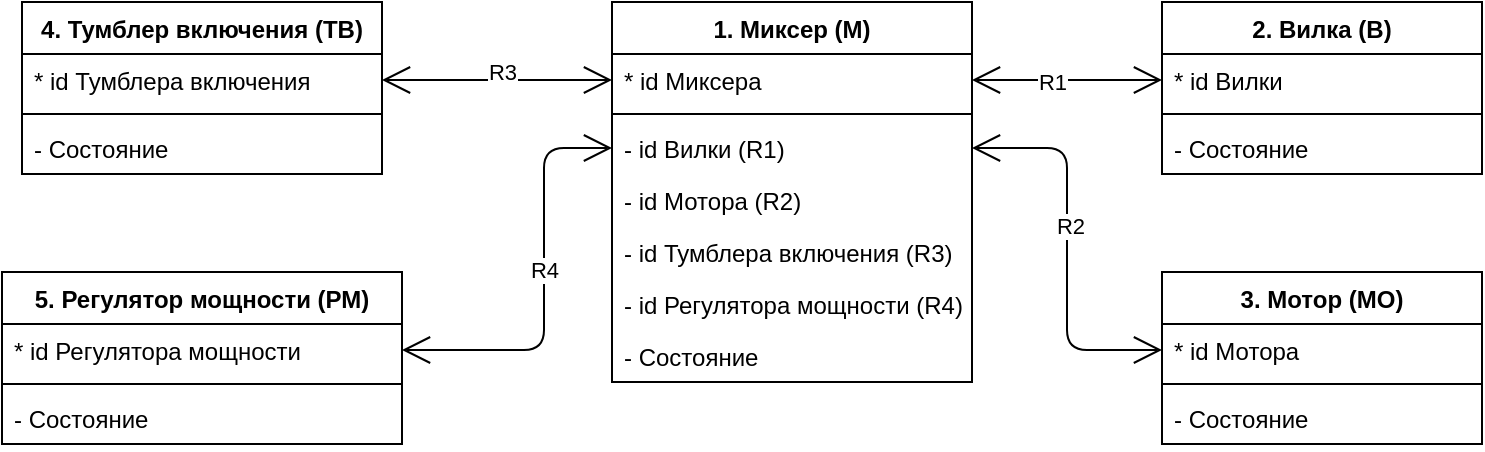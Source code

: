 <mxfile version="14.7.7" type="device" pages="5"><diagram id="T4wIYGZgWwB09G8c6ykm" name="Инф.модель"><mxGraphModel dx="1662" dy="762" grid="1" gridSize="10" guides="1" tooltips="1" connect="1" arrows="1" fold="1" page="1" pageScale="1" pageWidth="3300" pageHeight="4681" math="0" shadow="0"><root><mxCell id="0"/><mxCell id="1" parent="0"/><mxCell id="WLhEJaRZaEJ047mlLW2b-21" value="" style="endArrow=open;endFill=1;endSize=12;html=1;exitX=1;exitY=0.5;exitDx=0;exitDy=0;entryX=0;entryY=0.5;entryDx=0;entryDy=0;startArrow=open;startFill=0;startSize=12;" parent="1" source="WLhEJaRZaEJ047mlLW2b-2" target="WLhEJaRZaEJ047mlLW2b-6" edge="1"><mxGeometry width="160" relative="1" as="geometry"><mxPoint x="770" y="385" as="sourcePoint"/><mxPoint x="930" y="385" as="targetPoint"/></mxGeometry></mxCell><mxCell id="WLhEJaRZaEJ047mlLW2b-26" value="R1" style="edgeLabel;html=1;align=center;verticalAlign=middle;resizable=0;points=[];" parent="WLhEJaRZaEJ047mlLW2b-21" vertex="1" connectable="0"><mxGeometry x="-0.161" y="-1" relative="1" as="geometry"><mxPoint as="offset"/></mxGeometry></mxCell><mxCell id="WLhEJaRZaEJ047mlLW2b-5" value="2. Вилка (В)" style="swimlane;fontStyle=1;align=center;verticalAlign=top;childLayout=stackLayout;horizontal=1;startSize=26;horizontalStack=0;resizeParent=1;resizeParentMax=0;resizeLast=0;collapsible=1;marginBottom=0;" parent="1" vertex="1"><mxGeometry x="860" y="385" width="160" height="86" as="geometry"/></mxCell><mxCell id="WLhEJaRZaEJ047mlLW2b-6" value="* id Вилки" style="text;strokeColor=none;fillColor=none;align=left;verticalAlign=top;spacingLeft=4;spacingRight=4;overflow=hidden;rotatable=0;points=[[0,0.5],[1,0.5]];portConstraint=eastwest;" parent="WLhEJaRZaEJ047mlLW2b-5" vertex="1"><mxGeometry y="26" width="160" height="26" as="geometry"/></mxCell><mxCell id="WLhEJaRZaEJ047mlLW2b-7" value="" style="line;strokeWidth=1;fillColor=none;align=left;verticalAlign=middle;spacingTop=-1;spacingLeft=3;spacingRight=3;rotatable=0;labelPosition=right;points=[];portConstraint=eastwest;" parent="WLhEJaRZaEJ047mlLW2b-5" vertex="1"><mxGeometry y="52" width="160" height="8" as="geometry"/></mxCell><mxCell id="WLhEJaRZaEJ047mlLW2b-36" value="- Состояние" style="text;strokeColor=none;fillColor=none;align=left;verticalAlign=top;spacingLeft=4;spacingRight=4;overflow=hidden;rotatable=0;points=[[0,0.5],[1,0.5]];portConstraint=eastwest;" parent="WLhEJaRZaEJ047mlLW2b-5" vertex="1"><mxGeometry y="60" width="160" height="26" as="geometry"/></mxCell><mxCell id="WLhEJaRZaEJ047mlLW2b-23" value="" style="endArrow=open;endFill=1;endSize=12;html=1;entryX=0;entryY=0.5;entryDx=0;entryDy=0;startArrow=open;startFill=0;startSize=12;edgeStyle=elbowEdgeStyle;exitX=1;exitY=0.5;exitDx=0;exitDy=0;" parent="1" source="WLhEJaRZaEJ047mlLW2b-4" target="WLhEJaRZaEJ047mlLW2b-10" edge="1"><mxGeometry width="160" relative="1" as="geometry"><mxPoint x="768" y="449" as="sourcePoint"/><mxPoint x="850" y="434" as="targetPoint"/></mxGeometry></mxCell><mxCell id="WLhEJaRZaEJ047mlLW2b-27" value="R2" style="edgeLabel;html=1;align=center;verticalAlign=middle;resizable=0;points=[];" parent="WLhEJaRZaEJ047mlLW2b-23" vertex="1" connectable="0"><mxGeometry x="-0.115" y="1" relative="1" as="geometry"><mxPoint as="offset"/></mxGeometry></mxCell><mxCell id="WLhEJaRZaEJ047mlLW2b-9" value="3. Мотор (МО)" style="swimlane;fontStyle=1;align=center;verticalAlign=top;childLayout=stackLayout;horizontal=1;startSize=26;horizontalStack=0;resizeParent=1;resizeParentMax=0;resizeLast=0;collapsible=1;marginBottom=0;" parent="1" vertex="1"><mxGeometry x="860" y="520" width="160" height="86" as="geometry"/></mxCell><mxCell id="WLhEJaRZaEJ047mlLW2b-10" value="* id Мотора" style="text;strokeColor=none;fillColor=none;align=left;verticalAlign=top;spacingLeft=4;spacingRight=4;overflow=hidden;rotatable=0;points=[[0,0.5],[1,0.5]];portConstraint=eastwest;" parent="WLhEJaRZaEJ047mlLW2b-9" vertex="1"><mxGeometry y="26" width="160" height="26" as="geometry"/></mxCell><mxCell id="WLhEJaRZaEJ047mlLW2b-11" value="" style="line;strokeWidth=1;fillColor=none;align=left;verticalAlign=middle;spacingTop=-1;spacingLeft=3;spacingRight=3;rotatable=0;labelPosition=right;points=[];portConstraint=eastwest;" parent="WLhEJaRZaEJ047mlLW2b-9" vertex="1"><mxGeometry y="52" width="160" height="8" as="geometry"/></mxCell><mxCell id="WLhEJaRZaEJ047mlLW2b-37" value="- Состояние" style="text;strokeColor=none;fillColor=none;align=left;verticalAlign=top;spacingLeft=4;spacingRight=4;overflow=hidden;rotatable=0;points=[[0,0.5],[1,0.5]];portConstraint=eastwest;" parent="WLhEJaRZaEJ047mlLW2b-9" vertex="1"><mxGeometry y="60" width="160" height="26" as="geometry"/></mxCell><mxCell id="WLhEJaRZaEJ047mlLW2b-24" value="" style="endArrow=open;endFill=1;endSize=12;html=1;exitX=1;exitY=0.5;exitDx=0;exitDy=0;startArrow=open;startFill=0;startSize=12;entryX=0;entryY=0.5;entryDx=0;entryDy=0;" parent="1" source="WLhEJaRZaEJ047mlLW2b-14" target="WLhEJaRZaEJ047mlLW2b-2" edge="1"><mxGeometry width="160" relative="1" as="geometry"><mxPoint x="500" y="427.76" as="sourcePoint"/><mxPoint x="580" y="405" as="targetPoint"/></mxGeometry></mxCell><mxCell id="WLhEJaRZaEJ047mlLW2b-28" value="R3" style="edgeLabel;html=1;align=center;verticalAlign=middle;resizable=0;points=[];" parent="WLhEJaRZaEJ047mlLW2b-24" vertex="1" connectable="0"><mxGeometry x="-0.161" y="1" relative="1" as="geometry"><mxPoint x="12" y="-3" as="offset"/></mxGeometry></mxCell><mxCell id="WLhEJaRZaEJ047mlLW2b-13" value="4. Тумблер включения (ТВ)" style="swimlane;fontStyle=1;align=center;verticalAlign=top;childLayout=stackLayout;horizontal=1;startSize=26;horizontalStack=0;resizeParent=1;resizeParentMax=0;resizeLast=0;collapsible=1;marginBottom=0;" parent="1" vertex="1"><mxGeometry x="290" y="385" width="180" height="86" as="geometry"><mxRectangle x="340" y="385" width="190" height="26" as="alternateBounds"/></mxGeometry></mxCell><mxCell id="WLhEJaRZaEJ047mlLW2b-14" value="* id Тумблера включения" style="text;strokeColor=none;fillColor=none;align=left;verticalAlign=top;spacingLeft=4;spacingRight=4;overflow=hidden;rotatable=0;points=[[0,0.5],[1,0.5]];portConstraint=eastwest;" parent="WLhEJaRZaEJ047mlLW2b-13" vertex="1"><mxGeometry y="26" width="180" height="26" as="geometry"/></mxCell><mxCell id="WLhEJaRZaEJ047mlLW2b-15" value="" style="line;strokeWidth=1;fillColor=none;align=left;verticalAlign=middle;spacingTop=-1;spacingLeft=3;spacingRight=3;rotatable=0;labelPosition=right;points=[];portConstraint=eastwest;" parent="WLhEJaRZaEJ047mlLW2b-13" vertex="1"><mxGeometry y="52" width="180" height="8" as="geometry"/></mxCell><mxCell id="WLhEJaRZaEJ047mlLW2b-38" value="- Состояние" style="text;strokeColor=none;fillColor=none;align=left;verticalAlign=top;spacingLeft=4;spacingRight=4;overflow=hidden;rotatable=0;points=[[0,0.5],[1,0.5]];portConstraint=eastwest;" parent="WLhEJaRZaEJ047mlLW2b-13" vertex="1"><mxGeometry y="60" width="180" height="26" as="geometry"/></mxCell><mxCell id="WLhEJaRZaEJ047mlLW2b-17" value="5. Регулятор мощности (РМ)" style="swimlane;fontStyle=1;align=center;verticalAlign=top;childLayout=stackLayout;horizontal=1;startSize=26;horizontalStack=0;resizeParent=1;resizeParentMax=0;resizeLast=0;collapsible=1;marginBottom=0;" parent="1" vertex="1"><mxGeometry x="280" y="520" width="200" height="86" as="geometry"/></mxCell><mxCell id="WLhEJaRZaEJ047mlLW2b-18" value="* id Регулятора мощности" style="text;strokeColor=none;fillColor=none;align=left;verticalAlign=top;spacingLeft=4;spacingRight=4;overflow=hidden;rotatable=0;points=[[0,0.5],[1,0.5]];portConstraint=eastwest;" parent="WLhEJaRZaEJ047mlLW2b-17" vertex="1"><mxGeometry y="26" width="200" height="26" as="geometry"/></mxCell><mxCell id="WLhEJaRZaEJ047mlLW2b-19" value="" style="line;strokeWidth=1;fillColor=none;align=left;verticalAlign=middle;spacingTop=-1;spacingLeft=3;spacingRight=3;rotatable=0;labelPosition=right;points=[];portConstraint=eastwest;" parent="WLhEJaRZaEJ047mlLW2b-17" vertex="1"><mxGeometry y="52" width="200" height="8" as="geometry"/></mxCell><mxCell id="WLhEJaRZaEJ047mlLW2b-39" value="- Состояние" style="text;strokeColor=none;fillColor=none;align=left;verticalAlign=top;spacingLeft=4;spacingRight=4;overflow=hidden;rotatable=0;points=[[0,0.5],[1,0.5]];portConstraint=eastwest;" parent="WLhEJaRZaEJ047mlLW2b-17" vertex="1"><mxGeometry y="60" width="200" height="26" as="geometry"/></mxCell><mxCell id="WLhEJaRZaEJ047mlLW2b-25" value="" style="endArrow=open;endFill=1;endSize=12;html=1;entryX=1;entryY=0.5;entryDx=0;entryDy=0;startArrow=open;startFill=0;startSize=12;edgeStyle=elbowEdgeStyle;exitX=0;exitY=0.5;exitDx=0;exitDy=0;" parent="1" source="WLhEJaRZaEJ047mlLW2b-4" target="WLhEJaRZaEJ047mlLW2b-18" edge="1"><mxGeometry width="160" relative="1" as="geometry"><mxPoint x="760" y="455" as="sourcePoint"/><mxPoint x="850" y="544" as="targetPoint"/><Array as="points"><mxPoint x="551" y="490"/></Array></mxGeometry></mxCell><mxCell id="WLhEJaRZaEJ047mlLW2b-29" value="R4" style="edgeLabel;html=1;align=center;verticalAlign=middle;resizable=0;points=[];" parent="WLhEJaRZaEJ047mlLW2b-25" vertex="1" connectable="0"><mxGeometry x="-0.076" relative="1" as="geometry"><mxPoint as="offset"/></mxGeometry></mxCell><mxCell id="WLhEJaRZaEJ047mlLW2b-1" value="1. Миксер (М)" style="swimlane;fontStyle=1;align=center;verticalAlign=top;childLayout=stackLayout;horizontal=1;startSize=26;horizontalStack=0;resizeParent=1;resizeParentMax=0;resizeLast=0;collapsible=1;marginBottom=0;" parent="1" vertex="1"><mxGeometry x="585" y="385" width="180" height="190" as="geometry"/></mxCell><mxCell id="WLhEJaRZaEJ047mlLW2b-2" value="* id Миксера" style="text;strokeColor=none;fillColor=none;align=left;verticalAlign=top;spacingLeft=4;spacingRight=4;overflow=hidden;rotatable=0;points=[[0,0.5],[1,0.5]];portConstraint=eastwest;" parent="WLhEJaRZaEJ047mlLW2b-1" vertex="1"><mxGeometry y="26" width="180" height="26" as="geometry"/></mxCell><mxCell id="WLhEJaRZaEJ047mlLW2b-3" value="" style="line;strokeWidth=1;fillColor=none;align=left;verticalAlign=middle;spacingTop=-1;spacingLeft=3;spacingRight=3;rotatable=0;labelPosition=right;points=[];portConstraint=eastwest;" parent="WLhEJaRZaEJ047mlLW2b-1" vertex="1"><mxGeometry y="52" width="180" height="8" as="geometry"/></mxCell><mxCell id="WLhEJaRZaEJ047mlLW2b-4" value="- id Вилки (R1)" style="text;strokeColor=none;fillColor=none;align=left;verticalAlign=top;spacingLeft=4;spacingRight=4;overflow=hidden;rotatable=0;points=[[0,0.5],[1,0.5]];portConstraint=eastwest;" parent="WLhEJaRZaEJ047mlLW2b-1" vertex="1"><mxGeometry y="60" width="180" height="26" as="geometry"/></mxCell><mxCell id="WLhEJaRZaEJ047mlLW2b-31" value="- id Мотора (R2)" style="text;strokeColor=none;fillColor=none;align=left;verticalAlign=top;spacingLeft=4;spacingRight=4;overflow=hidden;rotatable=0;points=[[0,0.5],[1,0.5]];portConstraint=eastwest;" parent="WLhEJaRZaEJ047mlLW2b-1" vertex="1"><mxGeometry y="86" width="180" height="26" as="geometry"/></mxCell><mxCell id="WLhEJaRZaEJ047mlLW2b-32" value="- id Тумблера включения (R3)" style="text;strokeColor=none;fillColor=none;align=left;verticalAlign=top;spacingLeft=4;spacingRight=4;overflow=hidden;rotatable=0;points=[[0,0.5],[1,0.5]];portConstraint=eastwest;" parent="WLhEJaRZaEJ047mlLW2b-1" vertex="1"><mxGeometry y="112" width="180" height="26" as="geometry"/></mxCell><mxCell id="WLhEJaRZaEJ047mlLW2b-33" value="- id Регулятора мощности (R4)" style="text;strokeColor=none;fillColor=none;align=left;verticalAlign=top;spacingLeft=4;spacingRight=4;overflow=hidden;rotatable=0;points=[[0,0.5],[1,0.5]];portConstraint=eastwest;" parent="WLhEJaRZaEJ047mlLW2b-1" vertex="1"><mxGeometry y="138" width="180" height="26" as="geometry"/></mxCell><mxCell id="WLhEJaRZaEJ047mlLW2b-35" value="- Состояние" style="text;strokeColor=none;fillColor=none;align=left;verticalAlign=top;spacingLeft=4;spacingRight=4;overflow=hidden;rotatable=0;points=[[0,0.5],[1,0.5]];portConstraint=eastwest;" parent="WLhEJaRZaEJ047mlLW2b-1" vertex="1"><mxGeometry y="164" width="180" height="26" as="geometry"/></mxCell></root></mxGraphModel></diagram><diagram id="eQGLVgHHuHOyL58GfFHW" name="ДПС"><mxGraphModel dx="2489" dy="762" grid="1" gridSize="10" guides="1" tooltips="1" connect="1" arrows="1" fold="1" page="1" pageScale="1" pageWidth="827" pageHeight="1169" math="0" shadow="0"><root><mxCell id="2AoLneAs5CoPJDxkpfnz-0"/><mxCell id="2AoLneAs5CoPJDxkpfnz-1" parent="2AoLneAs5CoPJDxkpfnz-0"/><mxCell id="jXxr0UzeozXuv3SAFgIW-1" value="&lt;h2 style=&quot;font-size: 18px&quot;&gt;Миксер&lt;/h2&gt;" style="text;html=1;align=center;verticalAlign=middle;resizable=0;points=[];autosize=1;" parent="2AoLneAs5CoPJDxkpfnz-1" vertex="1"><mxGeometry x="439.93" y="30" width="80" height="50" as="geometry"/></mxCell><mxCell id="jXxr0UzeozXuv3SAFgIW-2" value="1. Выключен" style="html=1;" parent="2AoLneAs5CoPJDxkpfnz-1" vertex="1"><mxGeometry x="319.93" y="125" width="110" height="50" as="geometry"/></mxCell><mxCell id="jXxr0UzeozXuv3SAFgIW-3" value="2. Включен" style="html=1;" parent="2AoLneAs5CoPJDxkpfnz-1" vertex="1"><mxGeometry x="319.93" y="405" width="110" height="50" as="geometry"/></mxCell><mxCell id="jXxr0UzeozXuv3SAFgIW-4" value="4. Работает" style="html=1;" parent="2AoLneAs5CoPJDxkpfnz-1" vertex="1"><mxGeometry x="489.93" y="215" width="110" height="50" as="geometry"/></mxCell><mxCell id="jXxr0UzeozXuv3SAFgIW-5" value="3. Запускается" style="html=1;" parent="2AoLneAs5CoPJDxkpfnz-1" vertex="1"><mxGeometry x="399.93" y="295" width="110" height="50" as="geometry"/></mxCell><mxCell id="jXxr0UzeozXuv3SAFgIW-7" value="5. Останавливается" style="html=1;" parent="2AoLneAs5CoPJDxkpfnz-1" vertex="1"><mxGeometry x="579.93" y="125" width="120" height="50" as="geometry"/></mxCell><mxCell id="jXxr0UzeozXuv3SAFgIW-8" value="" style="endArrow=open;endFill=1;endSize=12;html=1;exitX=0.5;exitY=1;exitDx=0;exitDy=0;entryX=0.5;entryY=0;entryDx=0;entryDy=0;" parent="2AoLneAs5CoPJDxkpfnz-1" source="jXxr0UzeozXuv3SAFgIW-2" target="jXxr0UzeozXuv3SAFgIW-3" edge="1"><mxGeometry width="160" relative="1" as="geometry"><mxPoint x="379.93" y="225" as="sourcePoint"/><mxPoint x="539.93" y="225" as="targetPoint"/></mxGeometry></mxCell><mxCell id="jXxr0UzeozXuv3SAFgIW-9" value="М1" style="edgeLabel;html=1;align=center;verticalAlign=middle;resizable=0;points=[];" parent="jXxr0UzeozXuv3SAFgIW-8" vertex="1" connectable="0"><mxGeometry x="-0.171" relative="1" as="geometry"><mxPoint as="offset"/></mxGeometry></mxCell><mxCell id="jXxr0UzeozXuv3SAFgIW-10" value="" style="endArrow=open;endFill=1;endSize=12;html=1;exitX=0.975;exitY=0.01;exitDx=0;exitDy=0;entryX=0.25;entryY=1;entryDx=0;entryDy=0;exitPerimeter=0;" parent="2AoLneAs5CoPJDxkpfnz-1" source="jXxr0UzeozXuv3SAFgIW-3" target="jXxr0UzeozXuv3SAFgIW-5" edge="1"><mxGeometry width="160" relative="1" as="geometry"><mxPoint x="384.93" y="209" as="sourcePoint"/><mxPoint x="384.93" y="281" as="targetPoint"/></mxGeometry></mxCell><mxCell id="jXxr0UzeozXuv3SAFgIW-11" value="М2" style="edgeLabel;html=1;align=center;verticalAlign=middle;resizable=0;points=[];" parent="jXxr0UzeozXuv3SAFgIW-10" vertex="1" connectable="0"><mxGeometry x="-0.171" relative="1" as="geometry"><mxPoint as="offset"/></mxGeometry></mxCell><mxCell id="jXxr0UzeozXuv3SAFgIW-12" value="" style="endArrow=open;endFill=1;endSize=12;html=1;exitX=1;exitY=0.5;exitDx=0;exitDy=0;entryX=0.5;entryY=1;entryDx=0;entryDy=0;" parent="2AoLneAs5CoPJDxkpfnz-1" source="jXxr0UzeozXuv3SAFgIW-5" target="jXxr0UzeozXuv3SAFgIW-4" edge="1"><mxGeometry width="160" relative="1" as="geometry"><mxPoint x="394.93" y="219" as="sourcePoint"/><mxPoint x="394.93" y="291" as="targetPoint"/></mxGeometry></mxCell><mxCell id="jXxr0UzeozXuv3SAFgIW-13" value="М3" style="edgeLabel;html=1;align=center;verticalAlign=middle;resizable=0;points=[];" parent="jXxr0UzeozXuv3SAFgIW-12" vertex="1" connectable="0"><mxGeometry x="-0.171" relative="1" as="geometry"><mxPoint as="offset"/></mxGeometry></mxCell><mxCell id="jXxr0UzeozXuv3SAFgIW-14" value="" style="endArrow=open;endFill=1;endSize=12;html=1;exitX=0.863;exitY=-0.037;exitDx=0;exitDy=0;exitPerimeter=0;entryX=0.037;entryY=1.02;entryDx=0;entryDy=0;entryPerimeter=0;" parent="2AoLneAs5CoPJDxkpfnz-1" source="jXxr0UzeozXuv3SAFgIW-4" target="jXxr0UzeozXuv3SAFgIW-7" edge="1"><mxGeometry width="160" relative="1" as="geometry"><mxPoint x="385.93" y="209" as="sourcePoint"/><mxPoint x="579.93" y="185" as="targetPoint"/></mxGeometry></mxCell><mxCell id="jXxr0UzeozXuv3SAFgIW-15" value="М4" style="edgeLabel;html=1;align=center;verticalAlign=middle;resizable=0;points=[];" parent="jXxr0UzeozXuv3SAFgIW-14" vertex="1" connectable="0"><mxGeometry x="-0.171" relative="1" as="geometry"><mxPoint as="offset"/></mxGeometry></mxCell><mxCell id="jXxr0UzeozXuv3SAFgIW-16" value="" style="endArrow=open;endFill=1;endSize=12;html=1;exitX=0.75;exitY=1;exitDx=0;exitDy=0;edgeStyle=orthogonalEdgeStyle;curved=1;" parent="2AoLneAs5CoPJDxkpfnz-1" source="jXxr0UzeozXuv3SAFgIW-7" edge="1"><mxGeometry width="160" relative="1" as="geometry"><mxPoint x="394.93" y="219" as="sourcePoint"/><mxPoint x="429.93" y="430" as="targetPoint"/><Array as="points"><mxPoint x="669.93" y="430"/></Array></mxGeometry></mxCell><mxCell id="jXxr0UzeozXuv3SAFgIW-17" value="М5" style="edgeLabel;html=1;align=center;verticalAlign=middle;resizable=0;points=[];" parent="jXxr0UzeozXuv3SAFgIW-16" vertex="1" connectable="0"><mxGeometry x="-0.171" relative="1" as="geometry"><mxPoint x="-50" y="-30.95" as="offset"/></mxGeometry></mxCell><mxCell id="jXxr0UzeozXuv3SAFgIW-18" value="" style="endArrow=open;endFill=1;endSize=12;html=1;exitX=0;exitY=0.5;exitDx=0;exitDy=0;entryX=1;entryY=0.5;entryDx=0;entryDy=0;" parent="2AoLneAs5CoPJDxkpfnz-1" source="jXxr0UzeozXuv3SAFgIW-7" target="jXxr0UzeozXuv3SAFgIW-2" edge="1"><mxGeometry width="160" relative="1" as="geometry"><mxPoint x="524.93" y="192.5" as="sourcePoint"/><mxPoint x="412.43" y="331" as="targetPoint"/></mxGeometry></mxCell><mxCell id="jXxr0UzeozXuv3SAFgIW-19" value="М6" style="edgeLabel;html=1;align=center;verticalAlign=middle;resizable=0;points=[];" parent="jXxr0UzeozXuv3SAFgIW-18" vertex="1" connectable="0"><mxGeometry x="-0.171" relative="1" as="geometry"><mxPoint as="offset"/></mxGeometry></mxCell><mxCell id="jXxr0UzeozXuv3SAFgIW-20" value="" style="endArrow=open;endFill=1;endSize=12;html=1;exitX=0.25;exitY=0;exitDx=0;exitDy=0;entryX=0.25;entryY=1;entryDx=0;entryDy=0;" parent="2AoLneAs5CoPJDxkpfnz-1" source="jXxr0UzeozXuv3SAFgIW-3" target="jXxr0UzeozXuv3SAFgIW-2" edge="1"><mxGeometry width="160" relative="1" as="geometry"><mxPoint x="524.93" y="184" as="sourcePoint"/><mxPoint x="347.93" y="200" as="targetPoint"/></mxGeometry></mxCell><mxCell id="jXxr0UzeozXuv3SAFgIW-21" value="М6" style="edgeLabel;html=1;align=center;verticalAlign=middle;resizable=0;points=[];" parent="jXxr0UzeozXuv3SAFgIW-20" vertex="1" connectable="0"><mxGeometry x="-0.171" relative="1" as="geometry"><mxPoint as="offset"/></mxGeometry></mxCell><mxCell id="jXxr0UzeozXuv3SAFgIW-22" value="" style="endArrow=open;endFill=1;endSize=12;html=1;entryX=0.815;entryY=0.978;entryDx=0;entryDy=0;entryPerimeter=0;" parent="2AoLneAs5CoPJDxkpfnz-1" target="jXxr0UzeozXuv3SAFgIW-2" edge="1"><mxGeometry width="160" relative="1" as="geometry"><mxPoint x="409.93" y="294.0" as="sourcePoint"/><mxPoint x="449.93" y="194" as="targetPoint"/></mxGeometry></mxCell><mxCell id="jXxr0UzeozXuv3SAFgIW-23" value="М6" style="edgeLabel;html=1;align=center;verticalAlign=middle;resizable=0;points=[];" parent="jXxr0UzeozXuv3SAFgIW-22" vertex="1" connectable="0"><mxGeometry x="-0.171" relative="1" as="geometry"><mxPoint as="offset"/></mxGeometry></mxCell><mxCell id="jXxr0UzeozXuv3SAFgIW-24" value="" style="endArrow=open;endFill=1;endSize=12;html=1;exitX=0;exitY=0.5;exitDx=0;exitDy=0;entryX=1;entryY=0.75;entryDx=0;entryDy=0;" parent="2AoLneAs5CoPJDxkpfnz-1" source="jXxr0UzeozXuv3SAFgIW-4" target="jXxr0UzeozXuv3SAFgIW-2" edge="1"><mxGeometry width="160" relative="1" as="geometry"><mxPoint x="544.93" y="204" as="sourcePoint"/><mxPoint x="459.93" y="204" as="targetPoint"/></mxGeometry></mxCell><mxCell id="jXxr0UzeozXuv3SAFgIW-25" value="М6" style="edgeLabel;html=1;align=center;verticalAlign=middle;resizable=0;points=[];" parent="jXxr0UzeozXuv3SAFgIW-24" vertex="1" connectable="0"><mxGeometry x="-0.171" relative="1" as="geometry"><mxPoint as="offset"/></mxGeometry></mxCell><mxCell id="jXxr0UzeozXuv3SAFgIW-26" value="&lt;p style=&quot;line-height: 70%&quot;&gt;&lt;/p&gt;&lt;blockquote style=&quot;text-align: left&quot;&gt;М1: Вилка подключена к питанию&lt;/blockquote&gt;&lt;blockquote style=&quot;text-align: left&quot;&gt;М2: Тумблер перешёл в состояние ON&lt;br&gt;&lt;/blockquote&gt;&lt;blockquote style=&quot;text-align: left&quot;&gt;М3: Мотор начал работу&lt;br&gt;&lt;/blockquote&gt;&lt;blockquote style=&quot;text-align: left&quot;&gt;М4: Тумблер перешёл в состояние OFF&lt;br&gt;&lt;/blockquote&gt;&lt;blockquote style=&quot;text-align: left&quot;&gt;М5: Мотор остановился&lt;br&gt;&lt;/blockquote&gt;&lt;blockquote style=&quot;text-align: left&quot;&gt;М6: Вилка отключена от питания&lt;br&gt;&lt;/blockquote&gt;&lt;p&gt;&lt;/p&gt;" style="text;html=1;align=center;verticalAlign=middle;resizable=0;points=[];autosize=1;" parent="2AoLneAs5CoPJDxkpfnz-1" vertex="1"><mxGeometry x="40" y="200" width="320" height="170" as="geometry"/></mxCell><mxCell id="jXxr0UzeozXuv3SAFgIW-27" value="&lt;h2 style=&quot;font-size: 18px&quot;&gt;Вилка&lt;/h2&gt;" style="text;html=1;align=center;verticalAlign=middle;resizable=0;points=[];autosize=1;" parent="2AoLneAs5CoPJDxkpfnz-1" vertex="1"><mxGeometry x="136.07" y="505" width="70" height="50" as="geometry"/></mxCell><mxCell id="jXxr0UzeozXuv3SAFgIW-28" value="1. Вилка не подключена" style="html=1;" parent="2AoLneAs5CoPJDxkpfnz-1" vertex="1"><mxGeometry x="100.07" y="615" width="140" height="50" as="geometry"/></mxCell><mxCell id="jXxr0UzeozXuv3SAFgIW-29" value="2. Вилка подключена&amp;nbsp;" style="html=1;" parent="2AoLneAs5CoPJDxkpfnz-1" vertex="1"><mxGeometry x="100.07" y="745" width="140" height="50" as="geometry"/></mxCell><mxCell id="jXxr0UzeozXuv3SAFgIW-30" value="" style="endArrow=open;endFill=1;endSize=12;html=1;exitX=0;exitY=0.5;exitDx=0;exitDy=0;entryX=0;entryY=0.5;entryDx=0;entryDy=0;edgeStyle=orthogonalEdgeStyle;curved=1;" parent="2AoLneAs5CoPJDxkpfnz-1" source="jXxr0UzeozXuv3SAFgIW-28" target="jXxr0UzeozXuv3SAFgIW-29" edge="1"><mxGeometry width="160" relative="1" as="geometry"><mxPoint x="-19.93" y="655" as="sourcePoint"/><mxPoint x="90.07" y="770" as="targetPoint"/><Array as="points"><mxPoint x="50.07" y="640"/><mxPoint x="50.07" y="770"/></Array></mxGeometry></mxCell><mxCell id="jXxr0UzeozXuv3SAFgIW-31" value="В1: Вилку подключили" style="edgeLabel;html=1;align=center;verticalAlign=middle;resizable=0;points=[];" parent="jXxr0UzeozXuv3SAFgIW-30" vertex="1" connectable="0"><mxGeometry x="-0.034" y="1" relative="1" as="geometry"><mxPoint as="offset"/></mxGeometry></mxCell><mxCell id="jXxr0UzeozXuv3SAFgIW-32" value="&lt;h2 style=&quot;font-size: 18px&quot;&gt;Мотор&lt;/h2&gt;" style="text;html=1;align=center;verticalAlign=middle;resizable=0;points=[];autosize=1;" parent="2AoLneAs5CoPJDxkpfnz-1" vertex="1"><mxGeometry x="510.0" y="505" width="70" height="50" as="geometry"/></mxCell><mxCell id="jXxr0UzeozXuv3SAFgIW-33" value="1. Мотор выключен" style="html=1;" parent="2AoLneAs5CoPJDxkpfnz-1" vertex="1"><mxGeometry x="469.92" y="615" width="140" height="50" as="geometry"/></mxCell><mxCell id="jXxr0UzeozXuv3SAFgIW-34" value="2. Мотор включен" style="html=1;" parent="2AoLneAs5CoPJDxkpfnz-1" vertex="1"><mxGeometry x="469.92" y="746" width="140" height="50" as="geometry"/></mxCell><mxCell id="jXxr0UzeozXuv3SAFgIW-35" value="" style="endArrow=open;endFill=1;endSize=12;html=1;exitX=0;exitY=0.5;exitDx=0;exitDy=0;entryX=0;entryY=0.5;entryDx=0;entryDy=0;edgeStyle=orthogonalEdgeStyle;curved=1;" parent="2AoLneAs5CoPJDxkpfnz-1" source="jXxr0UzeozXuv3SAFgIW-33" target="jXxr0UzeozXuv3SAFgIW-34" edge="1"><mxGeometry width="160" relative="1" as="geometry"><mxPoint x="349.92" y="645" as="sourcePoint"/><mxPoint x="459.92" y="760" as="targetPoint"/><Array as="points"><mxPoint x="420" y="640"/><mxPoint x="420" y="771"/></Array></mxGeometry></mxCell><mxCell id="jXxr0UzeozXuv3SAFgIW-36" value="МО1: Подан ток" style="edgeLabel;html=1;align=center;verticalAlign=middle;resizable=0;points=[];" parent="jXxr0UzeozXuv3SAFgIW-35" vertex="1" connectable="0"><mxGeometry x="-0.034" y="1" relative="1" as="geometry"><mxPoint as="offset"/></mxGeometry></mxCell><mxCell id="jXxr0UzeozXuv3SAFgIW-37" value="&lt;h2 style=&quot;font-size: 18px&quot;&gt;Тумблер включения&lt;/h2&gt;" style="text;html=1;align=center;verticalAlign=middle;resizable=0;points=[];autosize=1;" parent="2AoLneAs5CoPJDxkpfnz-1" vertex="1"><mxGeometry x="883.76" y="505" width="200" height="50" as="geometry"/></mxCell><mxCell id="jXxr0UzeozXuv3SAFgIW-38" value="1. Тумблер в состоянии OFF" style="html=1;" parent="2AoLneAs5CoPJDxkpfnz-1" vertex="1"><mxGeometry x="900" y="615" width="167.53" height="50" as="geometry"/></mxCell><mxCell id="jXxr0UzeozXuv3SAFgIW-39" value="2. Тумблер в состоянии ON" style="html=1;" parent="2AoLneAs5CoPJDxkpfnz-1" vertex="1"><mxGeometry x="900" y="745" width="167.53" height="50" as="geometry"/></mxCell><mxCell id="jXxr0UzeozXuv3SAFgIW-40" value="" style="endArrow=open;endFill=1;endSize=12;html=1;exitX=0;exitY=0.5;exitDx=0;exitDy=0;entryX=0;entryY=0.5;entryDx=0;entryDy=0;edgeStyle=orthogonalEdgeStyle;curved=1;" parent="2AoLneAs5CoPJDxkpfnz-1" source="jXxr0UzeozXuv3SAFgIW-38" target="jXxr0UzeozXuv3SAFgIW-39" edge="1"><mxGeometry width="160" relative="1" as="geometry"><mxPoint x="780" y="655" as="sourcePoint"/><mxPoint x="890" y="770" as="targetPoint"/><Array as="points"><mxPoint x="850" y="640"/><mxPoint x="850" y="770"/></Array></mxGeometry></mxCell><mxCell id="jXxr0UzeozXuv3SAFgIW-41" value="ТВ1: Тумблер перевели &lt;br&gt;в состояние ON" style="edgeLabel;html=1;align=center;verticalAlign=middle;resizable=0;points=[];" parent="jXxr0UzeozXuv3SAFgIW-40" vertex="1" connectable="0"><mxGeometry x="-0.034" y="1" relative="1" as="geometry"><mxPoint as="offset"/></mxGeometry></mxCell><mxCell id="jXxr0UzeozXuv3SAFgIW-43" value="" style="endArrow=open;endFill=1;endSize=12;html=1;exitX=1;exitY=0.5;exitDx=0;exitDy=0;entryX=1;entryY=0.5;entryDx=0;entryDy=0;edgeStyle=orthogonalEdgeStyle;curved=1;" parent="2AoLneAs5CoPJDxkpfnz-1" source="jXxr0UzeozXuv3SAFgIW-29" target="jXxr0UzeozXuv3SAFgIW-28" edge="1"><mxGeometry width="160" relative="1" as="geometry"><mxPoint x="313.07" y="735" as="sourcePoint"/><mxPoint x="473.07" y="735" as="targetPoint"/><Array as="points"><mxPoint x="293.07" y="770"/><mxPoint x="293.07" y="640"/></Array></mxGeometry></mxCell><mxCell id="jXxr0UzeozXuv3SAFgIW-44" value="В2: Вилку отключили" style="edgeLabel;html=1;align=center;verticalAlign=middle;resizable=0;points=[];" parent="jXxr0UzeozXuv3SAFgIW-43" vertex="1" connectable="0"><mxGeometry x="0.068" relative="1" as="geometry"><mxPoint as="offset"/></mxGeometry></mxCell><mxCell id="jXxr0UzeozXuv3SAFgIW-45" value="" style="endArrow=open;endFill=1;endSize=12;html=1;exitX=1;exitY=0.5;exitDx=0;exitDy=0;entryX=1;entryY=0.5;entryDx=0;entryDy=0;edgeStyle=orthogonalEdgeStyle;curved=1;" parent="2AoLneAs5CoPJDxkpfnz-1" source="jXxr0UzeozXuv3SAFgIW-34" target="jXxr0UzeozXuv3SAFgIW-33" edge="1"><mxGeometry width="160" relative="1" as="geometry"><mxPoint x="717.92" y="665" as="sourcePoint"/><mxPoint x="877.92" y="665" as="targetPoint"/><Array as="points"><mxPoint x="670" y="771"/><mxPoint x="670" y="640"/></Array></mxGeometry></mxCell><mxCell id="jXxr0UzeozXuv3SAFgIW-46" value="МО2: Подача тока прекращена" style="edgeLabel;html=1;align=center;verticalAlign=middle;resizable=0;points=[];" parent="jXxr0UzeozXuv3SAFgIW-45" vertex="1" connectable="0"><mxGeometry x="0.043" y="-1" relative="1" as="geometry"><mxPoint as="offset"/></mxGeometry></mxCell><mxCell id="jXxr0UzeozXuv3SAFgIW-48" value="" style="endArrow=open;endFill=1;endSize=12;html=1;exitX=1;exitY=0.5;exitDx=0;exitDy=0;entryX=1;entryY=0.5;entryDx=0;entryDy=0;edgeStyle=orthogonalEdgeStyle;curved=1;" parent="2AoLneAs5CoPJDxkpfnz-1" source="jXxr0UzeozXuv3SAFgIW-39" target="jXxr0UzeozXuv3SAFgIW-38" edge="1"><mxGeometry width="160" relative="1" as="geometry"><mxPoint x="1037.53" y="685" as="sourcePoint"/><mxPoint x="1197.53" y="685" as="targetPoint"/><Array as="points"><mxPoint x="1117.53" y="770"/><mxPoint x="1117.53" y="640"/></Array></mxGeometry></mxCell><mxCell id="jXxr0UzeozXuv3SAFgIW-49" value="ТВ2: Тумблер перевели &lt;br&gt;в состояние OFF" style="edgeLabel;html=1;align=center;verticalAlign=middle;resizable=0;points=[];" parent="jXxr0UzeozXuv3SAFgIW-48" vertex="1" connectable="0"><mxGeometry x="0.107" y="-1" relative="1" as="geometry"><mxPoint y="2.14" as="offset"/></mxGeometry></mxCell><mxCell id="jXxr0UzeozXuv3SAFgIW-51" value="&lt;h2 style=&quot;color: rgb(0 , 0 , 0) ; font-family: &amp;#34;helvetica&amp;#34; ; font-style: normal ; letter-spacing: normal ; text-indent: 0px ; text-transform: none ; word-spacing: 0px ; background-color: rgb(248 , 249 , 250) ; font-size: 18px&quot;&gt;Регулятор мощности&amp;nbsp;&lt;/h2&gt;" style="text;whiteSpace=wrap;html=1;align=center;" parent="2AoLneAs5CoPJDxkpfnz-1" vertex="1"><mxGeometry x="1334.96" y="490" width="210" height="60" as="geometry"/></mxCell><mxCell id="jXxr0UzeozXuv3SAFgIW-52" value="1. В обычном режиме" style="html=1;" parent="2AoLneAs5CoPJDxkpfnz-1" vertex="1"><mxGeometry x="1369.96" y="610" width="140" height="50" as="geometry"/></mxCell><mxCell id="jXxr0UzeozXuv3SAFgIW-53" value="2. В режиме turbo&amp;nbsp;" style="html=1;" parent="2AoLneAs5CoPJDxkpfnz-1" vertex="1"><mxGeometry x="1369.96" y="740" width="140" height="50" as="geometry"/></mxCell><mxCell id="jXxr0UzeozXuv3SAFgIW-54" value="" style="endArrow=open;endFill=1;endSize=12;html=1;exitX=0;exitY=0.5;exitDx=0;exitDy=0;entryX=0;entryY=0.5;entryDx=0;entryDy=0;edgeStyle=orthogonalEdgeStyle;curved=1;" parent="2AoLneAs5CoPJDxkpfnz-1" source="jXxr0UzeozXuv3SAFgIW-52" target="jXxr0UzeozXuv3SAFgIW-53" edge="1"><mxGeometry width="160" relative="1" as="geometry"><mxPoint x="1249.96" y="650" as="sourcePoint"/><mxPoint x="1359.96" y="765" as="targetPoint"/><Array as="points"><mxPoint x="1319.96" y="635"/><mxPoint x="1319.96" y="765"/></Array></mxGeometry></mxCell><mxCell id="jXxr0UzeozXuv3SAFgIW-55" value="РМ1: Переключение в режим&lt;br&gt;turbo" style="edgeLabel;html=1;align=center;verticalAlign=middle;resizable=0;points=[];" parent="jXxr0UzeozXuv3SAFgIW-54" vertex="1" connectable="0"><mxGeometry x="-0.034" y="1" relative="1" as="geometry"><mxPoint as="offset"/></mxGeometry></mxCell><mxCell id="jXxr0UzeozXuv3SAFgIW-57" value="" style="endArrow=open;endFill=1;endSize=12;html=1;exitX=1;exitY=0.5;exitDx=0;exitDy=0;entryX=1;entryY=0.5;entryDx=0;entryDy=0;edgeStyle=orthogonalEdgeStyle;curved=1;" parent="2AoLneAs5CoPJDxkpfnz-1" source="jXxr0UzeozXuv3SAFgIW-53" target="jXxr0UzeozXuv3SAFgIW-52" edge="1"><mxGeometry width="160" relative="1" as="geometry"><mxPoint x="1582.96" y="730" as="sourcePoint"/><mxPoint x="1742.96" y="730" as="targetPoint"/><Array as="points"><mxPoint x="1562.96" y="765"/><mxPoint x="1562.96" y="635"/></Array></mxGeometry></mxCell><mxCell id="jXxr0UzeozXuv3SAFgIW-58" value="РМ2: Переключение в обычный&lt;br&gt;режим" style="edgeLabel;html=1;align=center;verticalAlign=middle;resizable=0;points=[];" parent="jXxr0UzeozXuv3SAFgIW-57" vertex="1" connectable="0"><mxGeometry x="0.068" relative="1" as="geometry"><mxPoint as="offset"/></mxGeometry></mxCell><mxCell id="ymQUb2VGvyqPuNGHO_UP-0" value="" style="endArrow=open;endFill=1;endSize=12;html=1;entryX=0.5;entryY=0;entryDx=0;entryDy=0;" parent="2AoLneAs5CoPJDxkpfnz-1" edge="1"><mxGeometry width="160" relative="1" as="geometry"><mxPoint x="374.43" y="70" as="sourcePoint"/><mxPoint x="374.43" y="125" as="targetPoint"/></mxGeometry></mxCell><mxCell id="ymQUb2VGvyqPuNGHO_UP-2" value="" style="endArrow=open;endFill=1;endSize=12;html=1;entryX=0.5;entryY=0;entryDx=0;entryDy=0;" parent="2AoLneAs5CoPJDxkpfnz-1" edge="1"><mxGeometry width="160" relative="1" as="geometry"><mxPoint x="170.57" y="560" as="sourcePoint"/><mxPoint x="170.57" y="615" as="targetPoint"/></mxGeometry></mxCell><mxCell id="ymQUb2VGvyqPuNGHO_UP-3" value="" style="endArrow=open;endFill=1;endSize=12;html=1;entryX=0.5;entryY=0;entryDx=0;entryDy=0;" parent="2AoLneAs5CoPJDxkpfnz-1" edge="1"><mxGeometry width="160" relative="1" as="geometry"><mxPoint x="545.42" y="560" as="sourcePoint"/><mxPoint x="545.42" y="615" as="targetPoint"/></mxGeometry></mxCell><mxCell id="ymQUb2VGvyqPuNGHO_UP-4" value="" style="endArrow=open;endFill=1;endSize=12;html=1;entryX=0.5;entryY=0;entryDx=0;entryDy=0;" parent="2AoLneAs5CoPJDxkpfnz-1" edge="1"><mxGeometry width="160" relative="1" as="geometry"><mxPoint x="983.26" y="560" as="sourcePoint"/><mxPoint x="983.26" y="615" as="targetPoint"/></mxGeometry></mxCell><mxCell id="ymQUb2VGvyqPuNGHO_UP-5" value="" style="endArrow=open;endFill=1;endSize=12;html=1;entryX=0.5;entryY=0;entryDx=0;entryDy=0;" parent="2AoLneAs5CoPJDxkpfnz-1" edge="1"><mxGeometry width="160" relative="1" as="geometry"><mxPoint x="1440.97" y="555" as="sourcePoint"/><mxPoint x="1440.97" y="610" as="targetPoint"/></mxGeometry></mxCell><mxCell id="a87NLc1Fg4DrFGddafeF-0" value="" style="shape=table;html=1;whiteSpace=wrap;startSize=0;container=1;collapsible=0;childLayout=tableLayout;" parent="2AoLneAs5CoPJDxkpfnz-1" vertex="1"><mxGeometry x="759.93" y="180" width="398" height="240" as="geometry"/></mxCell><mxCell id="a87NLc1Fg4DrFGddafeF-1" value="" style="shape=partialRectangle;html=1;whiteSpace=wrap;collapsible=0;dropTarget=0;pointerEvents=0;fillColor=none;top=0;left=0;bottom=0;right=0;points=[[0,0.5],[1,0.5]];portConstraint=eastwest;" parent="a87NLc1Fg4DrFGddafeF-0" vertex="1"><mxGeometry width="398" height="40" as="geometry"/></mxCell><mxCell id="a87NLc1Fg4DrFGddafeF-2" value="№" style="shape=partialRectangle;html=1;whiteSpace=wrap;connectable=0;fillColor=none;top=0;left=0;bottom=0;right=0;overflow=hidden;" parent="a87NLc1Fg4DrFGddafeF-1" vertex="1"><mxGeometry width="60" height="40" as="geometry"/></mxCell><mxCell id="a87NLc1Fg4DrFGddafeF-3" value="М1" style="shape=partialRectangle;html=1;whiteSpace=wrap;connectable=0;fillColor=none;top=0;left=0;bottom=0;right=0;overflow=hidden;" parent="a87NLc1Fg4DrFGddafeF-1" vertex="1"><mxGeometry x="60" width="53" height="40" as="geometry"/></mxCell><mxCell id="a87NLc1Fg4DrFGddafeF-4" value="М2" style="shape=partialRectangle;html=1;whiteSpace=wrap;connectable=0;fillColor=none;top=0;left=0;bottom=0;right=0;overflow=hidden;" parent="a87NLc1Fg4DrFGddafeF-1" vertex="1"><mxGeometry x="113" width="57" height="40" as="geometry"/></mxCell><mxCell id="a87NLc1Fg4DrFGddafeF-42" value="М3" style="shape=partialRectangle;html=1;whiteSpace=wrap;connectable=0;fillColor=none;top=0;left=0;bottom=0;right=0;overflow=hidden;" parent="a87NLc1Fg4DrFGddafeF-1" vertex="1"><mxGeometry x="170" width="57" height="40" as="geometry"/></mxCell><mxCell id="a87NLc1Fg4DrFGddafeF-48" value="М4" style="shape=partialRectangle;html=1;whiteSpace=wrap;connectable=0;fillColor=none;top=0;left=0;bottom=0;right=0;overflow=hidden;" parent="a87NLc1Fg4DrFGddafeF-1" vertex="1"><mxGeometry x="227" width="57" height="40" as="geometry"/></mxCell><mxCell id="a87NLc1Fg4DrFGddafeF-54" value="М5" style="shape=partialRectangle;html=1;whiteSpace=wrap;connectable=0;fillColor=none;top=0;left=0;bottom=0;right=0;overflow=hidden;" parent="a87NLc1Fg4DrFGddafeF-1" vertex="1"><mxGeometry x="284" width="57" height="40" as="geometry"/></mxCell><mxCell id="a87NLc1Fg4DrFGddafeF-60" value="М6" style="shape=partialRectangle;html=1;whiteSpace=wrap;connectable=0;fillColor=none;top=0;left=0;bottom=0;right=0;overflow=hidden;" parent="a87NLc1Fg4DrFGddafeF-1" vertex="1"><mxGeometry x="341" width="57" height="40" as="geometry"/></mxCell><mxCell id="a87NLc1Fg4DrFGddafeF-30" value="" style="shape=partialRectangle;html=1;whiteSpace=wrap;collapsible=0;dropTarget=0;pointerEvents=0;fillColor=none;top=0;left=0;bottom=0;right=0;points=[[0,0.5],[1,0.5]];portConstraint=eastwest;" parent="a87NLc1Fg4DrFGddafeF-0" vertex="1"><mxGeometry y="40" width="398" height="40" as="geometry"/></mxCell><mxCell id="a87NLc1Fg4DrFGddafeF-31" value="1" style="shape=partialRectangle;html=1;whiteSpace=wrap;connectable=0;fillColor=none;top=0;left=0;bottom=0;right=0;overflow=hidden;" parent="a87NLc1Fg4DrFGddafeF-30" vertex="1"><mxGeometry width="60" height="40" as="geometry"/></mxCell><mxCell id="a87NLc1Fg4DrFGddafeF-32" value="2" style="shape=partialRectangle;html=1;whiteSpace=wrap;connectable=0;fillColor=none;top=0;left=0;bottom=0;right=0;overflow=hidden;" parent="a87NLc1Fg4DrFGddafeF-30" vertex="1"><mxGeometry x="60" width="53" height="40" as="geometry"/></mxCell><mxCell id="a87NLc1Fg4DrFGddafeF-33" value="-" style="shape=partialRectangle;html=1;whiteSpace=wrap;connectable=0;fillColor=none;top=0;left=0;bottom=0;right=0;overflow=hidden;" parent="a87NLc1Fg4DrFGddafeF-30" vertex="1"><mxGeometry x="113" width="57" height="40" as="geometry"/></mxCell><mxCell id="a87NLc1Fg4DrFGddafeF-43" value="-" style="shape=partialRectangle;html=1;whiteSpace=wrap;connectable=0;fillColor=none;top=0;left=0;bottom=0;right=0;overflow=hidden;" parent="a87NLc1Fg4DrFGddafeF-30" vertex="1"><mxGeometry x="170" width="57" height="40" as="geometry"/></mxCell><mxCell id="a87NLc1Fg4DrFGddafeF-49" value="-" style="shape=partialRectangle;html=1;whiteSpace=wrap;connectable=0;fillColor=none;top=0;left=0;bottom=0;right=0;overflow=hidden;" parent="a87NLc1Fg4DrFGddafeF-30" vertex="1"><mxGeometry x="227" width="57" height="40" as="geometry"/></mxCell><mxCell id="a87NLc1Fg4DrFGddafeF-55" value="-" style="shape=partialRectangle;html=1;whiteSpace=wrap;connectable=0;fillColor=none;top=0;left=0;bottom=0;right=0;overflow=hidden;" parent="a87NLc1Fg4DrFGddafeF-30" vertex="1"><mxGeometry x="284" width="57" height="40" as="geometry"/></mxCell><mxCell id="a87NLc1Fg4DrFGddafeF-61" value="-" style="shape=partialRectangle;html=1;whiteSpace=wrap;connectable=0;fillColor=none;top=0;left=0;bottom=0;right=0;overflow=hidden;" parent="a87NLc1Fg4DrFGddafeF-30" vertex="1"><mxGeometry x="341" width="57" height="40" as="geometry"/></mxCell><mxCell id="a87NLc1Fg4DrFGddafeF-26" value="" style="shape=partialRectangle;html=1;whiteSpace=wrap;collapsible=0;dropTarget=0;pointerEvents=0;fillColor=none;top=0;left=0;bottom=0;right=0;points=[[0,0.5],[1,0.5]];portConstraint=eastwest;" parent="a87NLc1Fg4DrFGddafeF-0" vertex="1"><mxGeometry y="80" width="398" height="40" as="geometry"/></mxCell><mxCell id="a87NLc1Fg4DrFGddafeF-27" value="2" style="shape=partialRectangle;html=1;whiteSpace=wrap;connectable=0;fillColor=none;top=0;left=0;bottom=0;right=0;overflow=hidden;" parent="a87NLc1Fg4DrFGddafeF-26" vertex="1"><mxGeometry width="60" height="40" as="geometry"/></mxCell><mxCell id="a87NLc1Fg4DrFGddafeF-28" value="-" style="shape=partialRectangle;html=1;whiteSpace=wrap;connectable=0;fillColor=none;top=0;left=0;bottom=0;right=0;overflow=hidden;" parent="a87NLc1Fg4DrFGddafeF-26" vertex="1"><mxGeometry x="60" width="53" height="40" as="geometry"/></mxCell><mxCell id="a87NLc1Fg4DrFGddafeF-29" value="3" style="shape=partialRectangle;html=1;whiteSpace=wrap;connectable=0;fillColor=none;top=0;left=0;bottom=0;right=0;overflow=hidden;" parent="a87NLc1Fg4DrFGddafeF-26" vertex="1"><mxGeometry x="113" width="57" height="40" as="geometry"/></mxCell><mxCell id="a87NLc1Fg4DrFGddafeF-44" value="-" style="shape=partialRectangle;html=1;whiteSpace=wrap;connectable=0;fillColor=none;top=0;left=0;bottom=0;right=0;overflow=hidden;" parent="a87NLc1Fg4DrFGddafeF-26" vertex="1"><mxGeometry x="170" width="57" height="40" as="geometry"/></mxCell><mxCell id="a87NLc1Fg4DrFGddafeF-50" value="-" style="shape=partialRectangle;html=1;whiteSpace=wrap;connectable=0;fillColor=none;top=0;left=0;bottom=0;right=0;overflow=hidden;" parent="a87NLc1Fg4DrFGddafeF-26" vertex="1"><mxGeometry x="227" width="57" height="40" as="geometry"/></mxCell><mxCell id="a87NLc1Fg4DrFGddafeF-56" value="-" style="shape=partialRectangle;html=1;whiteSpace=wrap;connectable=0;fillColor=none;top=0;left=0;bottom=0;right=0;overflow=hidden;" parent="a87NLc1Fg4DrFGddafeF-26" vertex="1"><mxGeometry x="284" width="57" height="40" as="geometry"/></mxCell><mxCell id="a87NLc1Fg4DrFGddafeF-62" value="1" style="shape=partialRectangle;html=1;whiteSpace=wrap;connectable=0;fillColor=none;top=0;left=0;bottom=0;right=0;overflow=hidden;" parent="a87NLc1Fg4DrFGddafeF-26" vertex="1"><mxGeometry x="341" width="57" height="40" as="geometry"/></mxCell><mxCell id="a87NLc1Fg4DrFGddafeF-22" value="" style="shape=partialRectangle;html=1;whiteSpace=wrap;collapsible=0;dropTarget=0;pointerEvents=0;fillColor=none;top=0;left=0;bottom=0;right=0;points=[[0,0.5],[1,0.5]];portConstraint=eastwest;" parent="a87NLc1Fg4DrFGddafeF-0" vertex="1"><mxGeometry y="120" width="398" height="40" as="geometry"/></mxCell><mxCell id="a87NLc1Fg4DrFGddafeF-23" value="3" style="shape=partialRectangle;html=1;whiteSpace=wrap;connectable=0;fillColor=none;top=0;left=0;bottom=0;right=0;overflow=hidden;" parent="a87NLc1Fg4DrFGddafeF-22" vertex="1"><mxGeometry width="60" height="40" as="geometry"/></mxCell><mxCell id="a87NLc1Fg4DrFGddafeF-24" value="-" style="shape=partialRectangle;html=1;whiteSpace=wrap;connectable=0;fillColor=none;top=0;left=0;bottom=0;right=0;overflow=hidden;" parent="a87NLc1Fg4DrFGddafeF-22" vertex="1"><mxGeometry x="60" width="53" height="40" as="geometry"/></mxCell><mxCell id="a87NLc1Fg4DrFGddafeF-25" value="-" style="shape=partialRectangle;html=1;whiteSpace=wrap;connectable=0;fillColor=none;top=0;left=0;bottom=0;right=0;overflow=hidden;" parent="a87NLc1Fg4DrFGddafeF-22" vertex="1"><mxGeometry x="113" width="57" height="40" as="geometry"/></mxCell><mxCell id="a87NLc1Fg4DrFGddafeF-45" value="4" style="shape=partialRectangle;html=1;whiteSpace=wrap;connectable=0;fillColor=none;top=0;left=0;bottom=0;right=0;overflow=hidden;" parent="a87NLc1Fg4DrFGddafeF-22" vertex="1"><mxGeometry x="170" width="57" height="40" as="geometry"/></mxCell><mxCell id="a87NLc1Fg4DrFGddafeF-51" value="-" style="shape=partialRectangle;html=1;whiteSpace=wrap;connectable=0;fillColor=none;top=0;left=0;bottom=0;right=0;overflow=hidden;" parent="a87NLc1Fg4DrFGddafeF-22" vertex="1"><mxGeometry x="227" width="57" height="40" as="geometry"/></mxCell><mxCell id="a87NLc1Fg4DrFGddafeF-57" value="-" style="shape=partialRectangle;html=1;whiteSpace=wrap;connectable=0;fillColor=none;top=0;left=0;bottom=0;right=0;overflow=hidden;" parent="a87NLc1Fg4DrFGddafeF-22" vertex="1"><mxGeometry x="284" width="57" height="40" as="geometry"/></mxCell><mxCell id="a87NLc1Fg4DrFGddafeF-63" value="1" style="shape=partialRectangle;html=1;whiteSpace=wrap;connectable=0;fillColor=none;top=0;left=0;bottom=0;right=0;overflow=hidden;" parent="a87NLc1Fg4DrFGddafeF-22" vertex="1"><mxGeometry x="341" width="57" height="40" as="geometry"/></mxCell><mxCell id="a87NLc1Fg4DrFGddafeF-5" value="" style="shape=partialRectangle;html=1;whiteSpace=wrap;collapsible=0;dropTarget=0;pointerEvents=0;fillColor=none;top=0;left=0;bottom=0;right=0;points=[[0,0.5],[1,0.5]];portConstraint=eastwest;" parent="a87NLc1Fg4DrFGddafeF-0" vertex="1"><mxGeometry y="160" width="398" height="40" as="geometry"/></mxCell><mxCell id="a87NLc1Fg4DrFGddafeF-6" value="4" style="shape=partialRectangle;html=1;whiteSpace=wrap;connectable=0;fillColor=none;top=0;left=0;bottom=0;right=0;overflow=hidden;" parent="a87NLc1Fg4DrFGddafeF-5" vertex="1"><mxGeometry width="60" height="40" as="geometry"/></mxCell><mxCell id="a87NLc1Fg4DrFGddafeF-7" value="-" style="shape=partialRectangle;html=1;whiteSpace=wrap;connectable=0;fillColor=none;top=0;left=0;bottom=0;right=0;overflow=hidden;" parent="a87NLc1Fg4DrFGddafeF-5" vertex="1"><mxGeometry x="60" width="53" height="40" as="geometry"/></mxCell><mxCell id="a87NLc1Fg4DrFGddafeF-8" value="-" style="shape=partialRectangle;html=1;whiteSpace=wrap;connectable=0;fillColor=none;top=0;left=0;bottom=0;right=0;overflow=hidden;" parent="a87NLc1Fg4DrFGddafeF-5" vertex="1"><mxGeometry x="113" width="57" height="40" as="geometry"/></mxCell><mxCell id="a87NLc1Fg4DrFGddafeF-46" value="-" style="shape=partialRectangle;html=1;whiteSpace=wrap;connectable=0;fillColor=none;top=0;left=0;bottom=0;right=0;overflow=hidden;" parent="a87NLc1Fg4DrFGddafeF-5" vertex="1"><mxGeometry x="170" width="57" height="40" as="geometry"/></mxCell><mxCell id="a87NLc1Fg4DrFGddafeF-52" value="5" style="shape=partialRectangle;html=1;whiteSpace=wrap;connectable=0;fillColor=none;top=0;left=0;bottom=0;right=0;overflow=hidden;" parent="a87NLc1Fg4DrFGddafeF-5" vertex="1"><mxGeometry x="227" width="57" height="40" as="geometry"/></mxCell><mxCell id="a87NLc1Fg4DrFGddafeF-58" value="-" style="shape=partialRectangle;html=1;whiteSpace=wrap;connectable=0;fillColor=none;top=0;left=0;bottom=0;right=0;overflow=hidden;" parent="a87NLc1Fg4DrFGddafeF-5" vertex="1"><mxGeometry x="284" width="57" height="40" as="geometry"/></mxCell><mxCell id="a87NLc1Fg4DrFGddafeF-64" value="1" style="shape=partialRectangle;html=1;whiteSpace=wrap;connectable=0;fillColor=none;top=0;left=0;bottom=0;right=0;overflow=hidden;" parent="a87NLc1Fg4DrFGddafeF-5" vertex="1"><mxGeometry x="341" width="57" height="40" as="geometry"/></mxCell><mxCell id="a87NLc1Fg4DrFGddafeF-9" value="" style="shape=partialRectangle;html=1;whiteSpace=wrap;collapsible=0;dropTarget=0;pointerEvents=0;fillColor=none;top=0;left=0;bottom=0;right=0;points=[[0,0.5],[1,0.5]];portConstraint=eastwest;" parent="a87NLc1Fg4DrFGddafeF-0" vertex="1"><mxGeometry y="200" width="398" height="40" as="geometry"/></mxCell><mxCell id="a87NLc1Fg4DrFGddafeF-10" value="5" style="shape=partialRectangle;html=1;whiteSpace=wrap;connectable=0;fillColor=none;top=0;left=0;bottom=0;right=0;overflow=hidden;" parent="a87NLc1Fg4DrFGddafeF-9" vertex="1"><mxGeometry width="60" height="40" as="geometry"/></mxCell><mxCell id="a87NLc1Fg4DrFGddafeF-11" value="-" style="shape=partialRectangle;html=1;whiteSpace=wrap;connectable=0;fillColor=none;top=0;left=0;bottom=0;right=0;overflow=hidden;" parent="a87NLc1Fg4DrFGddafeF-9" vertex="1"><mxGeometry x="60" width="53" height="40" as="geometry"/></mxCell><mxCell id="a87NLc1Fg4DrFGddafeF-12" value="-" style="shape=partialRectangle;html=1;whiteSpace=wrap;connectable=0;fillColor=none;top=0;left=0;bottom=0;right=0;overflow=hidden;" parent="a87NLc1Fg4DrFGddafeF-9" vertex="1"><mxGeometry x="113" width="57" height="40" as="geometry"/></mxCell><mxCell id="a87NLc1Fg4DrFGddafeF-47" value="-" style="shape=partialRectangle;html=1;whiteSpace=wrap;connectable=0;fillColor=none;top=0;left=0;bottom=0;right=0;overflow=hidden;" parent="a87NLc1Fg4DrFGddafeF-9" vertex="1"><mxGeometry x="170" width="57" height="40" as="geometry"/></mxCell><mxCell id="a87NLc1Fg4DrFGddafeF-53" value="-" style="shape=partialRectangle;html=1;whiteSpace=wrap;connectable=0;fillColor=none;top=0;left=0;bottom=0;right=0;overflow=hidden;" parent="a87NLc1Fg4DrFGddafeF-9" vertex="1"><mxGeometry x="227" width="57" height="40" as="geometry"/></mxCell><mxCell id="a87NLc1Fg4DrFGddafeF-59" value="2" style="shape=partialRectangle;html=1;whiteSpace=wrap;connectable=0;fillColor=none;top=0;left=0;bottom=0;right=0;overflow=hidden;" parent="a87NLc1Fg4DrFGddafeF-9" vertex="1"><mxGeometry x="284" width="57" height="40" as="geometry"/></mxCell><mxCell id="a87NLc1Fg4DrFGddafeF-65" value="1" style="shape=partialRectangle;html=1;whiteSpace=wrap;connectable=0;fillColor=none;top=0;left=0;bottom=0;right=0;overflow=hidden;" parent="a87NLc1Fg4DrFGddafeF-9" vertex="1"><mxGeometry x="341" width="57" height="40" as="geometry"/></mxCell><mxCell id="a87NLc1Fg4DrFGddafeF-66" value="" style="shape=table;html=1;whiteSpace=wrap;startSize=0;container=1;collapsible=0;childLayout=tableLayout;" parent="2AoLneAs5CoPJDxkpfnz-1" vertex="1"><mxGeometry x="81.07" y="860" width="180" height="120" as="geometry"/></mxCell><mxCell id="a87NLc1Fg4DrFGddafeF-67" value="" style="shape=partialRectangle;html=1;whiteSpace=wrap;collapsible=0;dropTarget=0;pointerEvents=0;fillColor=none;top=0;left=0;bottom=0;right=0;points=[[0,0.5],[1,0.5]];portConstraint=eastwest;" parent="a87NLc1Fg4DrFGddafeF-66" vertex="1"><mxGeometry width="180" height="40" as="geometry"/></mxCell><mxCell id="a87NLc1Fg4DrFGddafeF-68" value="№" style="shape=partialRectangle;html=1;whiteSpace=wrap;connectable=0;fillColor=none;top=0;left=0;bottom=0;right=0;overflow=hidden;" parent="a87NLc1Fg4DrFGddafeF-67" vertex="1"><mxGeometry width="60" height="40" as="geometry"/></mxCell><mxCell id="a87NLc1Fg4DrFGddafeF-69" value="В1" style="shape=partialRectangle;html=1;whiteSpace=wrap;connectable=0;fillColor=none;top=0;left=0;bottom=0;right=0;overflow=hidden;" parent="a87NLc1Fg4DrFGddafeF-67" vertex="1"><mxGeometry x="60" width="60" height="40" as="geometry"/></mxCell><mxCell id="a87NLc1Fg4DrFGddafeF-70" value="В2" style="shape=partialRectangle;html=1;whiteSpace=wrap;connectable=0;fillColor=none;top=0;left=0;bottom=0;right=0;overflow=hidden;" parent="a87NLc1Fg4DrFGddafeF-67" vertex="1"><mxGeometry x="120" width="60" height="40" as="geometry"/></mxCell><mxCell id="a87NLc1Fg4DrFGddafeF-71" value="" style="shape=partialRectangle;html=1;whiteSpace=wrap;collapsible=0;dropTarget=0;pointerEvents=0;fillColor=none;top=0;left=0;bottom=0;right=0;points=[[0,0.5],[1,0.5]];portConstraint=eastwest;" parent="a87NLc1Fg4DrFGddafeF-66" vertex="1"><mxGeometry y="40" width="180" height="40" as="geometry"/></mxCell><mxCell id="a87NLc1Fg4DrFGddafeF-72" value="1" style="shape=partialRectangle;html=1;whiteSpace=wrap;connectable=0;fillColor=none;top=0;left=0;bottom=0;right=0;overflow=hidden;" parent="a87NLc1Fg4DrFGddafeF-71" vertex="1"><mxGeometry width="60" height="40" as="geometry"/></mxCell><mxCell id="a87NLc1Fg4DrFGddafeF-73" value="2" style="shape=partialRectangle;html=1;whiteSpace=wrap;connectable=0;fillColor=none;top=0;left=0;bottom=0;right=0;overflow=hidden;" parent="a87NLc1Fg4DrFGddafeF-71" vertex="1"><mxGeometry x="60" width="60" height="40" as="geometry"/></mxCell><mxCell id="a87NLc1Fg4DrFGddafeF-74" value="-" style="shape=partialRectangle;html=1;whiteSpace=wrap;connectable=0;fillColor=none;top=0;left=0;bottom=0;right=0;overflow=hidden;" parent="a87NLc1Fg4DrFGddafeF-71" vertex="1"><mxGeometry x="120" width="60" height="40" as="geometry"/></mxCell><mxCell id="a87NLc1Fg4DrFGddafeF-75" value="" style="shape=partialRectangle;html=1;whiteSpace=wrap;collapsible=0;dropTarget=0;pointerEvents=0;fillColor=none;top=0;left=0;bottom=0;right=0;points=[[0,0.5],[1,0.5]];portConstraint=eastwest;" parent="a87NLc1Fg4DrFGddafeF-66" vertex="1"><mxGeometry y="80" width="180" height="40" as="geometry"/></mxCell><mxCell id="a87NLc1Fg4DrFGddafeF-76" value="2" style="shape=partialRectangle;html=1;whiteSpace=wrap;connectable=0;fillColor=none;top=0;left=0;bottom=0;right=0;overflow=hidden;" parent="a87NLc1Fg4DrFGddafeF-75" vertex="1"><mxGeometry width="60" height="40" as="geometry"/></mxCell><mxCell id="a87NLc1Fg4DrFGddafeF-77" value="-&lt;span style=&quot;color: rgba(0 , 0 , 0 , 0) ; font-family: monospace ; font-size: 0px&quot;&gt;%3CmxGraphModel%3E%3Croot%3E%3CmxCell%20id%3D%220%22%2F%3E%3CmxCell%20id%3D%221%22%20parent%3D%220%22%2F%3E%3CmxCell%20id%3D%222%22%20value%3D%22%22%20style%3D%22endArrow%3Dopen%3BendFill%3D1%3BendSize%3D12%3Bhtml%3D1%3BentryX%3D0.5%3BentryY%3D0%3BentryDx%3D0%3BentryDy%3D0%3B%22%20edge%3D%221%22%20parent%3D%221%22%3E%3CmxGeometry%20width%3D%22160%22%20relative%3D%221%22%20as%3D%22geometry%22%3E%3CmxPoint%20x%3D%22364.5%22%20y%3D%22210%22%20as%3D%22sourcePoint%22%2F%3E%3CmxPoint%20x%3D%22364.5%22%20y%3D%22265%22%20as%3D%22targetPoint%22%2F%3E%3C%2FmxGeometry%3E%3C%2FmxCell%3E%3C%2Froot%3E%3C%2FmxGraphModel%3E&lt;/span&gt;" style="shape=partialRectangle;html=1;whiteSpace=wrap;connectable=0;fillColor=none;top=0;left=0;bottom=0;right=0;overflow=hidden;" parent="a87NLc1Fg4DrFGddafeF-75" vertex="1"><mxGeometry x="60" width="60" height="40" as="geometry"/></mxCell><mxCell id="a87NLc1Fg4DrFGddafeF-78" value="1" style="shape=partialRectangle;html=1;whiteSpace=wrap;connectable=0;fillColor=none;top=0;left=0;bottom=0;right=0;overflow=hidden;" parent="a87NLc1Fg4DrFGddafeF-75" vertex="1"><mxGeometry x="120" width="60" height="40" as="geometry"/></mxCell><mxCell id="a87NLc1Fg4DrFGddafeF-79" value="" style="shape=table;html=1;whiteSpace=wrap;startSize=0;container=1;collapsible=0;childLayout=tableLayout;" parent="2AoLneAs5CoPJDxkpfnz-1" vertex="1"><mxGeometry x="439.93" y="860" width="180" height="120" as="geometry"/></mxCell><mxCell id="a87NLc1Fg4DrFGddafeF-80" value="" style="shape=partialRectangle;html=1;whiteSpace=wrap;collapsible=0;dropTarget=0;pointerEvents=0;fillColor=none;top=0;left=0;bottom=0;right=0;points=[[0,0.5],[1,0.5]];portConstraint=eastwest;" parent="a87NLc1Fg4DrFGddafeF-79" vertex="1"><mxGeometry width="180" height="40" as="geometry"/></mxCell><mxCell id="a87NLc1Fg4DrFGddafeF-81" value="№" style="shape=partialRectangle;html=1;whiteSpace=wrap;connectable=0;fillColor=none;top=0;left=0;bottom=0;right=0;overflow=hidden;" parent="a87NLc1Fg4DrFGddafeF-80" vertex="1"><mxGeometry width="60" height="40" as="geometry"/></mxCell><mxCell id="a87NLc1Fg4DrFGddafeF-82" value="МО1" style="shape=partialRectangle;html=1;whiteSpace=wrap;connectable=0;fillColor=none;top=0;left=0;bottom=0;right=0;overflow=hidden;" parent="a87NLc1Fg4DrFGddafeF-80" vertex="1"><mxGeometry x="60" width="60" height="40" as="geometry"/></mxCell><mxCell id="a87NLc1Fg4DrFGddafeF-83" value="МО2" style="shape=partialRectangle;html=1;whiteSpace=wrap;connectable=0;fillColor=none;top=0;left=0;bottom=0;right=0;overflow=hidden;" parent="a87NLc1Fg4DrFGddafeF-80" vertex="1"><mxGeometry x="120" width="60" height="40" as="geometry"/></mxCell><mxCell id="a87NLc1Fg4DrFGddafeF-84" value="" style="shape=partialRectangle;html=1;whiteSpace=wrap;collapsible=0;dropTarget=0;pointerEvents=0;fillColor=none;top=0;left=0;bottom=0;right=0;points=[[0,0.5],[1,0.5]];portConstraint=eastwest;" parent="a87NLc1Fg4DrFGddafeF-79" vertex="1"><mxGeometry y="40" width="180" height="40" as="geometry"/></mxCell><mxCell id="a87NLc1Fg4DrFGddafeF-85" value="1" style="shape=partialRectangle;html=1;whiteSpace=wrap;connectable=0;fillColor=none;top=0;left=0;bottom=0;right=0;overflow=hidden;" parent="a87NLc1Fg4DrFGddafeF-84" vertex="1"><mxGeometry width="60" height="40" as="geometry"/></mxCell><mxCell id="a87NLc1Fg4DrFGddafeF-86" value="2" style="shape=partialRectangle;html=1;whiteSpace=wrap;connectable=0;fillColor=none;top=0;left=0;bottom=0;right=0;overflow=hidden;" parent="a87NLc1Fg4DrFGddafeF-84" vertex="1"><mxGeometry x="60" width="60" height="40" as="geometry"/></mxCell><mxCell id="a87NLc1Fg4DrFGddafeF-87" value="-" style="shape=partialRectangle;html=1;whiteSpace=wrap;connectable=0;fillColor=none;top=0;left=0;bottom=0;right=0;overflow=hidden;" parent="a87NLc1Fg4DrFGddafeF-84" vertex="1"><mxGeometry x="120" width="60" height="40" as="geometry"/></mxCell><mxCell id="a87NLc1Fg4DrFGddafeF-88" value="" style="shape=partialRectangle;html=1;whiteSpace=wrap;collapsible=0;dropTarget=0;pointerEvents=0;fillColor=none;top=0;left=0;bottom=0;right=0;points=[[0,0.5],[1,0.5]];portConstraint=eastwest;" parent="a87NLc1Fg4DrFGddafeF-79" vertex="1"><mxGeometry y="80" width="180" height="40" as="geometry"/></mxCell><mxCell id="a87NLc1Fg4DrFGddafeF-89" value="2" style="shape=partialRectangle;html=1;whiteSpace=wrap;connectable=0;fillColor=none;top=0;left=0;bottom=0;right=0;overflow=hidden;" parent="a87NLc1Fg4DrFGddafeF-88" vertex="1"><mxGeometry width="60" height="40" as="geometry"/></mxCell><mxCell id="a87NLc1Fg4DrFGddafeF-90" value="-&lt;span style=&quot;color: rgba(0 , 0 , 0 , 0) ; font-family: monospace ; font-size: 0px&quot;&gt;%3CmxGraphModel%3E%3Croot%3E%3CmxCell%20id%3D%220%22%2F%3E%3CmxCell%20id%3D%221%22%20parent%3D%220%22%2F%3E%3CmxCell%20id%3D%222%22%20value%3D%22%22%20style%3D%22endArrow%3Dopen%3BendFill%3D1%3BendSize%3D12%3Bhtml%3D1%3BentryX%3D0.5%3BentryY%3D0%3BentryDx%3D0%3BentryDy%3D0%3B%22%20edge%3D%221%22%20parent%3D%221%22%3E%3CmxGeometry%20width%3D%22160%22%20relative%3D%221%22%20as%3D%22geometry%22%3E%3CmxPoint%20x%3D%22364.5%22%20y%3D%22210%22%20as%3D%22sourcePoint%22%2F%3E%3CmxPoint%20x%3D%22364.5%22%20y%3D%22265%22%20as%3D%22targetPoint%22%2F%3E%3C%2FmxGeometry%3E%3C%2FmxCell%3E%3C%2Froot%3E%3C%2FmxGraphModel%3E&lt;/span&gt;" style="shape=partialRectangle;html=1;whiteSpace=wrap;connectable=0;fillColor=none;top=0;left=0;bottom=0;right=0;overflow=hidden;" parent="a87NLc1Fg4DrFGddafeF-88" vertex="1"><mxGeometry x="60" width="60" height="40" as="geometry"/></mxCell><mxCell id="a87NLc1Fg4DrFGddafeF-91" value="1" style="shape=partialRectangle;html=1;whiteSpace=wrap;connectable=0;fillColor=none;top=0;left=0;bottom=0;right=0;overflow=hidden;" parent="a87NLc1Fg4DrFGddafeF-88" vertex="1"><mxGeometry x="120" width="60" height="40" as="geometry"/></mxCell><mxCell id="a87NLc1Fg4DrFGddafeF-92" value="" style="shape=table;html=1;whiteSpace=wrap;startSize=0;container=1;collapsible=0;childLayout=tableLayout;" parent="2AoLneAs5CoPJDxkpfnz-1" vertex="1"><mxGeometry x="887.53" y="860" width="180" height="120" as="geometry"/></mxCell><mxCell id="a87NLc1Fg4DrFGddafeF-93" value="" style="shape=partialRectangle;html=1;whiteSpace=wrap;collapsible=0;dropTarget=0;pointerEvents=0;fillColor=none;top=0;left=0;bottom=0;right=0;points=[[0,0.5],[1,0.5]];portConstraint=eastwest;" parent="a87NLc1Fg4DrFGddafeF-92" vertex="1"><mxGeometry width="180" height="40" as="geometry"/></mxCell><mxCell id="a87NLc1Fg4DrFGddafeF-94" value="№" style="shape=partialRectangle;html=1;whiteSpace=wrap;connectable=0;fillColor=none;top=0;left=0;bottom=0;right=0;overflow=hidden;" parent="a87NLc1Fg4DrFGddafeF-93" vertex="1"><mxGeometry width="60" height="40" as="geometry"/></mxCell><mxCell id="a87NLc1Fg4DrFGddafeF-95" value="ТВ1" style="shape=partialRectangle;html=1;whiteSpace=wrap;connectable=0;fillColor=none;top=0;left=0;bottom=0;right=0;overflow=hidden;" parent="a87NLc1Fg4DrFGddafeF-93" vertex="1"><mxGeometry x="60" width="60" height="40" as="geometry"/></mxCell><mxCell id="a87NLc1Fg4DrFGddafeF-96" value="ТВ2" style="shape=partialRectangle;html=1;whiteSpace=wrap;connectable=0;fillColor=none;top=0;left=0;bottom=0;right=0;overflow=hidden;" parent="a87NLc1Fg4DrFGddafeF-93" vertex="1"><mxGeometry x="120" width="60" height="40" as="geometry"/></mxCell><mxCell id="a87NLc1Fg4DrFGddafeF-97" value="" style="shape=partialRectangle;html=1;whiteSpace=wrap;collapsible=0;dropTarget=0;pointerEvents=0;fillColor=none;top=0;left=0;bottom=0;right=0;points=[[0,0.5],[1,0.5]];portConstraint=eastwest;" parent="a87NLc1Fg4DrFGddafeF-92" vertex="1"><mxGeometry y="40" width="180" height="40" as="geometry"/></mxCell><mxCell id="a87NLc1Fg4DrFGddafeF-98" value="1" style="shape=partialRectangle;html=1;whiteSpace=wrap;connectable=0;fillColor=none;top=0;left=0;bottom=0;right=0;overflow=hidden;" parent="a87NLc1Fg4DrFGddafeF-97" vertex="1"><mxGeometry width="60" height="40" as="geometry"/></mxCell><mxCell id="a87NLc1Fg4DrFGddafeF-99" value="2" style="shape=partialRectangle;html=1;whiteSpace=wrap;connectable=0;fillColor=none;top=0;left=0;bottom=0;right=0;overflow=hidden;" parent="a87NLc1Fg4DrFGddafeF-97" vertex="1"><mxGeometry x="60" width="60" height="40" as="geometry"/></mxCell><mxCell id="a87NLc1Fg4DrFGddafeF-100" value="-" style="shape=partialRectangle;html=1;whiteSpace=wrap;connectable=0;fillColor=none;top=0;left=0;bottom=0;right=0;overflow=hidden;" parent="a87NLc1Fg4DrFGddafeF-97" vertex="1"><mxGeometry x="120" width="60" height="40" as="geometry"/></mxCell><mxCell id="a87NLc1Fg4DrFGddafeF-101" value="" style="shape=partialRectangle;html=1;whiteSpace=wrap;collapsible=0;dropTarget=0;pointerEvents=0;fillColor=none;top=0;left=0;bottom=0;right=0;points=[[0,0.5],[1,0.5]];portConstraint=eastwest;" parent="a87NLc1Fg4DrFGddafeF-92" vertex="1"><mxGeometry y="80" width="180" height="40" as="geometry"/></mxCell><mxCell id="a87NLc1Fg4DrFGddafeF-102" value="2" style="shape=partialRectangle;html=1;whiteSpace=wrap;connectable=0;fillColor=none;top=0;left=0;bottom=0;right=0;overflow=hidden;" parent="a87NLc1Fg4DrFGddafeF-101" vertex="1"><mxGeometry width="60" height="40" as="geometry"/></mxCell><mxCell id="a87NLc1Fg4DrFGddafeF-103" value="-&lt;span style=&quot;color: rgba(0 , 0 , 0 , 0) ; font-family: monospace ; font-size: 0px&quot;&gt;%3CmxGraphModel%3E%3Croot%3E%3CmxCell%20id%3D%220%22%2F%3E%3CmxCell%20id%3D%221%22%20parent%3D%220%22%2F%3E%3CmxCell%20id%3D%222%22%20value%3D%22%22%20style%3D%22endArrow%3Dopen%3BendFill%3D1%3BendSize%3D12%3Bhtml%3D1%3BentryX%3D0.5%3BentryY%3D0%3BentryDx%3D0%3BentryDy%3D0%3B%22%20edge%3D%221%22%20parent%3D%221%22%3E%3CmxGeometry%20width%3D%22160%22%20relative%3D%221%22%20as%3D%22geometry%22%3E%3CmxPoint%20x%3D%22364.5%22%20y%3D%22210%22%20as%3D%22sourcePoint%22%2F%3E%3CmxPoint%20x%3D%22364.5%22%20y%3D%22265%22%20as%3D%22targetPoint%22%2F%3E%3C%2FmxGeometry%3E%3C%2FmxCell%3E%3C%2Froot%3E%3C%2FmxGraphModel%3E&lt;/span&gt;" style="shape=partialRectangle;html=1;whiteSpace=wrap;connectable=0;fillColor=none;top=0;left=0;bottom=0;right=0;overflow=hidden;" parent="a87NLc1Fg4DrFGddafeF-101" vertex="1"><mxGeometry x="60" width="60" height="40" as="geometry"/></mxCell><mxCell id="a87NLc1Fg4DrFGddafeF-104" value="1" style="shape=partialRectangle;html=1;whiteSpace=wrap;connectable=0;fillColor=none;top=0;left=0;bottom=0;right=0;overflow=hidden;" parent="a87NLc1Fg4DrFGddafeF-101" vertex="1"><mxGeometry x="120" width="60" height="40" as="geometry"/></mxCell><mxCell id="a87NLc1Fg4DrFGddafeF-105" value="" style="shape=table;html=1;whiteSpace=wrap;startSize=0;container=1;collapsible=0;childLayout=tableLayout;" parent="2AoLneAs5CoPJDxkpfnz-1" vertex="1"><mxGeometry x="1340" y="860" width="180" height="120" as="geometry"/></mxCell><mxCell id="a87NLc1Fg4DrFGddafeF-106" value="" style="shape=partialRectangle;html=1;whiteSpace=wrap;collapsible=0;dropTarget=0;pointerEvents=0;fillColor=none;top=0;left=0;bottom=0;right=0;points=[[0,0.5],[1,0.5]];portConstraint=eastwest;" parent="a87NLc1Fg4DrFGddafeF-105" vertex="1"><mxGeometry width="180" height="40" as="geometry"/></mxCell><mxCell id="a87NLc1Fg4DrFGddafeF-107" value="№" style="shape=partialRectangle;html=1;whiteSpace=wrap;connectable=0;fillColor=none;top=0;left=0;bottom=0;right=0;overflow=hidden;" parent="a87NLc1Fg4DrFGddafeF-106" vertex="1"><mxGeometry width="60" height="40" as="geometry"/></mxCell><mxCell id="a87NLc1Fg4DrFGddafeF-108" value="РМ1" style="shape=partialRectangle;html=1;whiteSpace=wrap;connectable=0;fillColor=none;top=0;left=0;bottom=0;right=0;overflow=hidden;" parent="a87NLc1Fg4DrFGddafeF-106" vertex="1"><mxGeometry x="60" width="60" height="40" as="geometry"/></mxCell><mxCell id="a87NLc1Fg4DrFGddafeF-109" value="РМ2" style="shape=partialRectangle;html=1;whiteSpace=wrap;connectable=0;fillColor=none;top=0;left=0;bottom=0;right=0;overflow=hidden;" parent="a87NLc1Fg4DrFGddafeF-106" vertex="1"><mxGeometry x="120" width="60" height="40" as="geometry"/></mxCell><mxCell id="a87NLc1Fg4DrFGddafeF-110" value="" style="shape=partialRectangle;html=1;whiteSpace=wrap;collapsible=0;dropTarget=0;pointerEvents=0;fillColor=none;top=0;left=0;bottom=0;right=0;points=[[0,0.5],[1,0.5]];portConstraint=eastwest;" parent="a87NLc1Fg4DrFGddafeF-105" vertex="1"><mxGeometry y="40" width="180" height="40" as="geometry"/></mxCell><mxCell id="a87NLc1Fg4DrFGddafeF-111" value="1" style="shape=partialRectangle;html=1;whiteSpace=wrap;connectable=0;fillColor=none;top=0;left=0;bottom=0;right=0;overflow=hidden;" parent="a87NLc1Fg4DrFGddafeF-110" vertex="1"><mxGeometry width="60" height="40" as="geometry"/></mxCell><mxCell id="a87NLc1Fg4DrFGddafeF-112" value="2" style="shape=partialRectangle;html=1;whiteSpace=wrap;connectable=0;fillColor=none;top=0;left=0;bottom=0;right=0;overflow=hidden;" parent="a87NLc1Fg4DrFGddafeF-110" vertex="1"><mxGeometry x="60" width="60" height="40" as="geometry"/></mxCell><mxCell id="a87NLc1Fg4DrFGddafeF-113" value="-" style="shape=partialRectangle;html=1;whiteSpace=wrap;connectable=0;fillColor=none;top=0;left=0;bottom=0;right=0;overflow=hidden;" parent="a87NLc1Fg4DrFGddafeF-110" vertex="1"><mxGeometry x="120" width="60" height="40" as="geometry"/></mxCell><mxCell id="a87NLc1Fg4DrFGddafeF-114" value="" style="shape=partialRectangle;html=1;whiteSpace=wrap;collapsible=0;dropTarget=0;pointerEvents=0;fillColor=none;top=0;left=0;bottom=0;right=0;points=[[0,0.5],[1,0.5]];portConstraint=eastwest;" parent="a87NLc1Fg4DrFGddafeF-105" vertex="1"><mxGeometry y="80" width="180" height="40" as="geometry"/></mxCell><mxCell id="a87NLc1Fg4DrFGddafeF-115" value="2" style="shape=partialRectangle;html=1;whiteSpace=wrap;connectable=0;fillColor=none;top=0;left=0;bottom=0;right=0;overflow=hidden;" parent="a87NLc1Fg4DrFGddafeF-114" vertex="1"><mxGeometry width="60" height="40" as="geometry"/></mxCell><mxCell id="a87NLc1Fg4DrFGddafeF-116" value="-&lt;span style=&quot;color: rgba(0 , 0 , 0 , 0) ; font-family: monospace ; font-size: 0px&quot;&gt;%3CmxGraphModel%3E%3Croot%3E%3CmxCell%20id%3D%220%22%2F%3E%3CmxCell%20id%3D%221%22%20parent%3D%220%22%2F%3E%3CmxCell%20id%3D%222%22%20value%3D%22%22%20style%3D%22endArrow%3Dopen%3BendFill%3D1%3BendSize%3D12%3Bhtml%3D1%3BentryX%3D0.5%3BentryY%3D0%3BentryDx%3D0%3BentryDy%3D0%3B%22%20edge%3D%221%22%20parent%3D%221%22%3E%3CmxGeometry%20width%3D%22160%22%20relative%3D%221%22%20as%3D%22geometry%22%3E%3CmxPoint%20x%3D%22364.5%22%20y%3D%22210%22%20as%3D%22sourcePoint%22%2F%3E%3CmxPoint%20x%3D%22364.5%22%20y%3D%22265%22%20as%3D%22targetPoint%22%2F%3E%3C%2FmxGeometry%3E%3C%2FmxCell%3E%3C%2Froot%3E%3C%2FmxGraphModel%3E&lt;/span&gt;" style="shape=partialRectangle;html=1;whiteSpace=wrap;connectable=0;fillColor=none;top=0;left=0;bottom=0;right=0;overflow=hidden;" parent="a87NLc1Fg4DrFGddafeF-114" vertex="1"><mxGeometry x="60" width="60" height="40" as="geometry"/></mxCell><mxCell id="a87NLc1Fg4DrFGddafeF-117" value="1" style="shape=partialRectangle;html=1;whiteSpace=wrap;connectable=0;fillColor=none;top=0;left=0;bottom=0;right=0;overflow=hidden;" parent="a87NLc1Fg4DrFGddafeF-114" vertex="1"><mxGeometry x="120" width="60" height="40" as="geometry"/></mxCell></root></mxGraphModel></diagram><diagram id="Oh0JfAyueRaT_awo28PU" name="MВО"><mxGraphModel dx="835" dy="762" grid="1" gridSize="10" guides="1" tooltips="1" connect="1" arrows="1" fold="1" page="1" pageScale="1" pageWidth="827" pageHeight="1169" math="0" shadow="0"><root><mxCell id="Ed3NrlYL9fC9GnqR0kUx-0"/><mxCell id="Ed3NrlYL9fC9GnqR0kUx-1" parent="Ed3NrlYL9fC9GnqR0kUx-0"/><mxCell id="8iM5XsK8CymsEt_yjK8n-1" value="1. Миксер (М)" style="html=1;" parent="Ed3NrlYL9fC9GnqR0kUx-1" vertex="1"><mxGeometry x="1360" y="310" width="110" height="50" as="geometry"/></mxCell><mxCell id="8iM5XsK8CymsEt_yjK8n-2" value="2. Вилка (В)" style="ellipse;whiteSpace=wrap;html=1;" parent="Ed3NrlYL9fC9GnqR0kUx-1" vertex="1"><mxGeometry x="1630" y="410" width="105" height="50" as="geometry"/></mxCell><mxCell id="8iM5XsK8CymsEt_yjK8n-3" value="5. Регулятор мощности (РМ)" style="ellipse;whiteSpace=wrap;html=1;" parent="Ed3NrlYL9fC9GnqR0kUx-1" vertex="1"><mxGeometry x="1040" y="410" width="105" height="50" as="geometry"/></mxCell><mxCell id="8iM5XsK8CymsEt_yjK8n-4" value="3. Мотор (МО)" style="ellipse;whiteSpace=wrap;html=1;" parent="Ed3NrlYL9fC9GnqR0kUx-1" vertex="1"><mxGeometry x="1362.5" y="500" width="105" height="50" as="geometry"/></mxCell><mxCell id="8iM5XsK8CymsEt_yjK8n-5" value="4. Тумблер включения (ТВ)" style="ellipse;whiteSpace=wrap;html=1;" parent="Ed3NrlYL9fC9GnqR0kUx-1" vertex="1"><mxGeometry x="1210" y="480" width="105" height="50" as="geometry"/></mxCell><mxCell id="rD10eHBSAk9DHZ3vupBo-0" value="" style="edgeStyle=orthogonalEdgeStyle;rounded=0;orthogonalLoop=1;jettySize=auto;html=1;" parent="Ed3NrlYL9fC9GnqR0kUx-1" target="8iM5XsK8CymsEt_yjK8n-1" edge="1"><mxGeometry relative="1" as="geometry"><mxPoint x="1415" y="250" as="sourcePoint"/></mxGeometry></mxCell><mxCell id="rD10eHBSAk9DHZ3vupBo-1" value="" style="edgeStyle=orthogonalEdgeStyle;rounded=0;orthogonalLoop=1;jettySize=auto;html=1;" parent="Ed3NrlYL9fC9GnqR0kUx-1" target="8iM5XsK8CymsEt_yjK8n-1" edge="1"><mxGeometry relative="1" as="geometry"><mxPoint x="1415" y="250" as="sourcePoint"/></mxGeometry></mxCell><mxCell id="8iM5XsK8CymsEt_yjK8n-7" value="" style="endArrow=open;endFill=1;endSize=12;html=1;entryX=0.5;entryY=0;entryDx=0;entryDy=0;" parent="Ed3NrlYL9fC9GnqR0kUx-1" target="8iM5XsK8CymsEt_yjK8n-1" edge="1"><mxGeometry width="160" relative="1" as="geometry"><mxPoint x="1415" y="270" as="sourcePoint"/><mxPoint x="1340" y="280" as="targetPoint"/></mxGeometry></mxCell><mxCell id="8iM5XsK8CymsEt_yjK8n-8" value="М1, М2, М4, М6" style="edgeLabel;html=1;align=center;verticalAlign=middle;resizable=0;points=[];" parent="8iM5XsK8CymsEt_yjK8n-7" vertex="1" connectable="0"><mxGeometry x="0.267" y="2" relative="1" as="geometry"><mxPoint x="-2" y="-20" as="offset"/></mxGeometry></mxCell><mxCell id="8iM5XsK8CymsEt_yjK8n-9" value="" style="endArrow=open;endFill=1;endSize=12;html=1;exitX=0;exitY=0;exitDx=0;exitDy=0;entryX=0.153;entryY=1.039;entryDx=0;entryDy=0;entryPerimeter=0;" parent="Ed3NrlYL9fC9GnqR0kUx-1" source="8iM5XsK8CymsEt_yjK8n-4" target="8iM5XsK8CymsEt_yjK8n-1" edge="1"><mxGeometry width="160" relative="1" as="geometry"><mxPoint x="1360" y="470" as="sourcePoint"/><mxPoint x="1360" y="400" as="targetPoint"/></mxGeometry></mxCell><mxCell id="8iM5XsK8CymsEt_yjK8n-10" value="М3, М5" style="edgeLabel;html=1;align=center;verticalAlign=middle;resizable=0;points=[];" parent="8iM5XsK8CymsEt_yjK8n-9" vertex="1" connectable="0"><mxGeometry x="-0.081" y="-1" relative="1" as="geometry"><mxPoint as="offset"/></mxGeometry></mxCell><mxCell id="8iM5XsK8CymsEt_yjK8n-11" value="" style="endArrow=open;endFill=1;endSize=12;html=1;entryX=1;entryY=0;entryDx=0;entryDy=0;exitX=0.841;exitY=0.993;exitDx=0;exitDy=0;exitPerimeter=0;" parent="Ed3NrlYL9fC9GnqR0kUx-1" source="8iM5XsK8CymsEt_yjK8n-1" target="8iM5XsK8CymsEt_yjK8n-4" edge="1"><mxGeometry width="160" relative="1" as="geometry"><mxPoint x="1452" y="380" as="sourcePoint"/><mxPoint x="1430" y="470" as="targetPoint"/></mxGeometry></mxCell><mxCell id="8iM5XsK8CymsEt_yjK8n-12" value="МО1, МО2" style="edgeLabel;html=1;align=center;verticalAlign=middle;resizable=0;points=[];" parent="8iM5XsK8CymsEt_yjK8n-11" vertex="1" connectable="0"><mxGeometry x="0.101" y="-1" relative="1" as="geometry"><mxPoint as="offset"/></mxGeometry></mxCell><mxCell id="8iM5XsK8CymsEt_yjK8n-17" value="" style="endArrow=open;endFill=1;endSize=12;html=1;exitX=0;exitY=0.5;exitDx=0;exitDy=0;entryX=1;entryY=0.5;entryDx=0;entryDy=0;" parent="Ed3NrlYL9fC9GnqR0kUx-1" source="8iM5XsK8CymsEt_yjK8n-1" target="8iM5XsK8CymsEt_yjK8n-3" edge="1"><mxGeometry width="160" relative="1" as="geometry"><mxPoint x="1330" y="330" as="sourcePoint"/><mxPoint x="1170" y="330" as="targetPoint"/></mxGeometry></mxCell><mxCell id="8iM5XsK8CymsEt_yjK8n-18" value="РМ1, РМ2" style="edgeLabel;html=1;align=center;verticalAlign=middle;resizable=0;points=[];" parent="8iM5XsK8CymsEt_yjK8n-17" vertex="1" connectable="0"><mxGeometry x="-0.159" y="1" relative="1" as="geometry"><mxPoint as="offset"/></mxGeometry></mxCell><mxCell id="8iM5XsK8CymsEt_yjK8n-21" value="" style="endArrow=open;endFill=1;endSize=12;html=1;entryX=0.5;entryY=0;entryDx=0;entryDy=0;exitX=0;exitY=1;exitDx=0;exitDy=0;" parent="Ed3NrlYL9fC9GnqR0kUx-1" edge="1"><mxGeometry width="160" relative="1" as="geometry"><mxPoint x="1364" y="360" as="sourcePoint"/><mxPoint x="1266.5" y="480" as="targetPoint"/></mxGeometry></mxCell><mxCell id="8iM5XsK8CymsEt_yjK8n-22" value="ТВ1, ТВ2" style="edgeLabel;html=1;align=center;verticalAlign=middle;resizable=0;points=[];" parent="8iM5XsK8CymsEt_yjK8n-21" vertex="1" connectable="0"><mxGeometry x="-0.081" y="-1" relative="1" as="geometry"><mxPoint x="5" as="offset"/></mxGeometry></mxCell><mxCell id="ms6_DBu8pqRqHFe9K2nv-0" value="Пользователь" style="html=1;" parent="Ed3NrlYL9fC9GnqR0kUx-1" vertex="1"><mxGeometry x="1360" y="220" width="110" height="30" as="geometry"/></mxCell><mxCell id="nn1bydIXuxVggAXtaFJS-0" value="" style="endArrow=open;endFill=1;endSize=12;html=1;exitX=1;exitY=0.5;exitDx=0;exitDy=0;" parent="Ed3NrlYL9fC9GnqR0kUx-1" edge="1"><mxGeometry width="160" relative="1" as="geometry"><mxPoint x="1471" y="350" as="sourcePoint"/><mxPoint x="1631" y="429" as="targetPoint"/></mxGeometry></mxCell><mxCell id="nn1bydIXuxVggAXtaFJS-1" value="В1, В2" style="edgeLabel;html=1;align=center;verticalAlign=middle;resizable=0;points=[];" parent="nn1bydIXuxVggAXtaFJS-0" vertex="1" connectable="0"><mxGeometry x="-0.081" y="-1" relative="1" as="geometry"><mxPoint x="-4" y="-7" as="offset"/></mxGeometry></mxCell></root></mxGraphModel></diagram><diagram id="4nTuD1BvmnjRy1fOS1M5" name="КУ"><mxGraphModel dx="1662" dy="762" grid="1" gridSize="10" guides="1" tooltips="1" connect="1" arrows="1" fold="1" page="1" pageScale="1" pageWidth="827" pageHeight="1169" math="0" shadow="0"><root><mxCell id="8KIGgiZkaqU0hZblit7z-0"/><mxCell id="8KIGgiZkaqU0hZblit7z-1" parent="8KIGgiZkaqU0hZblit7z-0"/><mxCell id="fYs91qc6LoftVyDEHSwE-0" value="Миксер" style="rounded=0;whiteSpace=wrap;html=1;" parent="8KIGgiZkaqU0hZblit7z-1" vertex="1"><mxGeometry x="170" y="160" width="70" height="40" as="geometry"/></mxCell><mxCell id="fYs91qc6LoftVyDEHSwE-1" style="edgeStyle=orthogonalEdgeStyle;rounded=0;orthogonalLoop=1;jettySize=auto;html=1;exitX=0.5;exitY=1;exitDx=0;exitDy=0;entryX=0.5;entryY=0;entryDx=0;entryDy=0;" parent="8KIGgiZkaqU0hZblit7z-1" source="fYs91qc6LoftVyDEHSwE-2" target="fYs91qc6LoftVyDEHSwE-15" edge="1"><mxGeometry relative="1" as="geometry"/></mxCell><mxCell id="fYs91qc6LoftVyDEHSwE-2" value="2. Включен" style="rounded=0;whiteSpace=wrap;html=1;" parent="8KIGgiZkaqU0hZblit7z-1" vertex="1"><mxGeometry x="160" y="240" width="90" height="50" as="geometry"/></mxCell><mxCell id="fYs91qc6LoftVyDEHSwE-3" value="Мотор" style="rounded=0;whiteSpace=wrap;html=1;" parent="8KIGgiZkaqU0hZblit7z-1" vertex="1"><mxGeometry x="430" y="160" width="80" height="40" as="geometry"/></mxCell><mxCell id="fYs91qc6LoftVyDEHSwE-5" style="edgeStyle=orthogonalEdgeStyle;rounded=0;orthogonalLoop=1;jettySize=auto;html=1;exitX=0.5;exitY=1;exitDx=0;exitDy=0;entryX=0.5;entryY=0;entryDx=0;entryDy=0;" parent="8KIGgiZkaqU0hZblit7z-1" source="fYs91qc6LoftVyDEHSwE-6" target="fYs91qc6LoftVyDEHSwE-21" edge="1"><mxGeometry relative="1" as="geometry"/></mxCell><mxCell id="fYs91qc6LoftVyDEHSwE-6" value="Выключен" style="rounded=0;whiteSpace=wrap;html=1;" parent="8KIGgiZkaqU0hZblit7z-1" vertex="1"><mxGeometry x="310" y="240" width="70" height="40" as="geometry"/></mxCell><mxCell id="fYs91qc6LoftVyDEHSwE-7" style="edgeStyle=orthogonalEdgeStyle;rounded=0;orthogonalLoop=1;jettySize=auto;html=1;exitX=0.5;exitY=1;exitDx=0;exitDy=0;entryX=0.5;entryY=0;entryDx=0;entryDy=0;" parent="8KIGgiZkaqU0hZblit7z-1" source="fYs91qc6LoftVyDEHSwE-8" target="fYs91qc6LoftVyDEHSwE-30" edge="1"><mxGeometry relative="1" as="geometry"><Array as="points"><mxPoint x="470" y="280"/></Array></mxGeometry></mxCell><mxCell id="fYs91qc6LoftVyDEHSwE-8" value="Выключен" style="rounded=0;whiteSpace=wrap;html=1;" parent="8KIGgiZkaqU0hZblit7z-1" vertex="1"><mxGeometry x="435" y="240" width="70" height="40" as="geometry"/></mxCell><mxCell id="fYs91qc6LoftVyDEHSwE-11" style="edgeStyle=orthogonalEdgeStyle;rounded=0;orthogonalLoop=1;jettySize=auto;html=1;exitX=0.5;exitY=1;exitDx=0;exitDy=0;entryX=0.5;entryY=0;entryDx=0;entryDy=0;" parent="8KIGgiZkaqU0hZblit7z-1" source="fYs91qc6LoftVyDEHSwE-15" target="fYs91qc6LoftVyDEHSwE-19" edge="1"><mxGeometry relative="1" as="geometry"/></mxCell><mxCell id="fYs91qc6LoftVyDEHSwE-15" value="3. Запускается" style="rounded=0;whiteSpace=wrap;html=1;" parent="8KIGgiZkaqU0hZblit7z-1" vertex="1"><mxGeometry x="150" y="405" width="110" height="50" as="geometry"/></mxCell><mxCell id="fYs91qc6LoftVyDEHSwE-19" value="4. Работает" style="rounded=0;whiteSpace=wrap;html=1;" parent="8KIGgiZkaqU0hZblit7z-1" vertex="1"><mxGeometry x="160" y="530" width="90" height="50" as="geometry"/></mxCell><mxCell id="fYs91qc6LoftVyDEHSwE-21" value="Включен" style="rounded=0;whiteSpace=wrap;html=1;" parent="8KIGgiZkaqU0hZblit7z-1" vertex="1"><mxGeometry x="310" y="320" width="70" height="40" as="geometry"/></mxCell><mxCell id="fYs91qc6LoftVyDEHSwE-30" value="Включен" style="rounded=0;whiteSpace=wrap;html=1;" parent="8KIGgiZkaqU0hZblit7z-1" vertex="1"><mxGeometry x="435" y="470" width="70" height="40" as="geometry"/></mxCell><mxCell id="fYs91qc6LoftVyDEHSwE-32" value="Тумблер включения" style="rounded=0;whiteSpace=wrap;html=1;" parent="8KIGgiZkaqU0hZblit7z-1" vertex="1"><mxGeometry x="310" y="160" width="70" height="40" as="geometry"/></mxCell><mxCell id="NO4EZfuO5qBjolCo26NN-0" style="edgeStyle=orthogonalEdgeStyle;rounded=0;orthogonalLoop=1;jettySize=auto;html=1;" parent="8KIGgiZkaqU0hZblit7z-1" edge="1"><mxGeometry relative="1" as="geometry"><mxPoint x="310" y="340" as="sourcePoint"/><mxPoint x="206" y="340" as="targetPoint"/></mxGeometry></mxCell><mxCell id="WhdanYI3iWMpY71WfQHn-0" style="edgeStyle=orthogonalEdgeStyle;rounded=0;orthogonalLoop=1;jettySize=auto;html=1;exitX=1;exitY=0.5;exitDx=0;exitDy=0;" parent="8KIGgiZkaqU0hZblit7z-1" edge="1"><mxGeometry relative="1" as="geometry"><mxPoint x="470" y="420" as="targetPoint"/><mxPoint x="260" y="420" as="sourcePoint"/></mxGeometry></mxCell><mxCell id="WhdanYI3iWMpY71WfQHn-1" style="edgeStyle=orthogonalEdgeStyle;rounded=0;orthogonalLoop=1;jettySize=auto;html=1;" parent="8KIGgiZkaqU0hZblit7z-1" edge="1"><mxGeometry relative="1" as="geometry"><mxPoint x="434" y="490" as="sourcePoint"/><mxPoint x="206" y="490" as="targetPoint"/></mxGeometry></mxCell></root></mxGraphModel></diagram><diagram id="vHYwcyyKkUMWEi_sbs14" name="ДПДД"><mxGraphModel dx="-232" dy="762" grid="1" gridSize="10" guides="1" tooltips="1" connect="1" arrows="1" fold="1" page="1" pageScale="1" pageWidth="827" pageHeight="1169" math="0" shadow="0"><root><mxCell id="ViKukBzwAczGjNPbU9ep-0"/><mxCell id="ViKukBzwAczGjNPbU9ep-1" parent="ViKukBzwAczGjNPbU9ep-0"/><mxCell id="fyX5Wm7ztkMajUwOS5fd-0" value="Принять событие" style="ellipse;whiteSpace=wrap;html=1;" parent="ViKukBzwAczGjNPbU9ep-1" vertex="1"><mxGeometry x="2242" y="160" width="120" height="40" as="geometry"/></mxCell><mxCell id="fyX5Wm7ztkMajUwOS5fd-3" style="edgeStyle=orthogonalEdgeStyle;rounded=0;orthogonalLoop=1;jettySize=auto;html=1;exitX=0.5;exitY=1;exitDx=0;exitDy=0;entryX=0.5;entryY=0;entryDx=0;entryDy=0;" parent="ViKukBzwAczGjNPbU9ep-1" source="fyX5Wm7ztkMajUwOS5fd-5" target="fyX5Wm7ztkMajUwOS5fd-9" edge="1"><mxGeometry relative="1" as="geometry"/></mxCell><mxCell id="fyX5Wm7ztkMajUwOS5fd-4" value="Состояние = Выключен" style="edgeLabel;html=1;align=center;verticalAlign=middle;resizable=0;points=[];" parent="fyX5Wm7ztkMajUwOS5fd-3" vertex="1" connectable="0"><mxGeometry x="-0.012" y="-1" relative="1" as="geometry"><mxPoint as="offset"/></mxGeometry></mxCell><mxCell id="fyX5Wm7ztkMajUwOS5fd-5" value="Проверить состояние миксера" style="ellipse;whiteSpace=wrap;html=1;" parent="ViKukBzwAczGjNPbU9ep-1" vertex="1"><mxGeometry x="2234" y="230" width="136" height="50" as="geometry"/></mxCell><mxCell id="fyX5Wm7ztkMajUwOS5fd-6" value="" style="endArrow=none;dashed=1;html=1;dashPattern=1 3;strokeWidth=1;entryX=0.5;entryY=1;entryDx=0;entryDy=0;exitX=0.5;exitY=0;exitDx=0;exitDy=0;startArrow=classic;startFill=1;" parent="ViKukBzwAczGjNPbU9ep-1" source="fyX5Wm7ztkMajUwOS5fd-5" target="fyX5Wm7ztkMajUwOS5fd-0" edge="1"><mxGeometry width="50" height="50" relative="1" as="geometry"><mxPoint x="1990" y="330" as="sourcePoint"/><mxPoint x="2040" y="280" as="targetPoint"/></mxGeometry></mxCell><mxCell id="fyX5Wm7ztkMajUwOS5fd-7" style="edgeStyle=orthogonalEdgeStyle;rounded=0;orthogonalLoop=1;jettySize=auto;html=1;exitX=0;exitY=0.5;exitDx=0;exitDy=0;entryX=1;entryY=0.5;entryDx=0;entryDy=0;" parent="ViKukBzwAczGjNPbU9ep-1" source="fyX5Wm7ztkMajUwOS5fd-9" target="fyX5Wm7ztkMajUwOS5fd-14" edge="1"><mxGeometry relative="1" as="geometry"/></mxCell><mxCell id="fyX5Wm7ztkMajUwOS5fd-8" value="Состояние&amp;nbsp;" style="edgeLabel;html=1;align=center;verticalAlign=middle;resizable=0;points=[];" parent="fyX5Wm7ztkMajUwOS5fd-7" vertex="1" connectable="0"><mxGeometry x="-0.243" y="-1" relative="1" as="geometry"><mxPoint x="-17" y="1" as="offset"/></mxGeometry></mxCell><mxCell id="fyX5Wm7ztkMajUwOS5fd-9" value="Изменить состояние на &quot;Включен&quot;" style="ellipse;whiteSpace=wrap;html=1;" parent="ViKukBzwAczGjNPbU9ep-1" vertex="1"><mxGeometry x="2068" y="320" width="130" height="50" as="geometry"/></mxCell><mxCell id="fyX5Wm7ztkMajUwOS5fd-13" value="&lt;meta charset=&quot;utf-8&quot;&gt;&lt;span style=&quot;color: rgb(0, 0, 0); font-family: helvetica; font-size: 11px; font-style: normal; font-weight: 400; letter-spacing: normal; text-align: center; text-indent: 0px; text-transform: none; word-spacing: 0px; background-color: rgb(255, 255, 255); display: inline; float: none;&quot;&gt;Состояние&amp;nbsp;&lt;/span&gt;" style="edgeStyle=orthogonalEdgeStyle;rounded=0;orthogonalLoop=1;jettySize=auto;html=1;exitX=0.5;exitY=0;exitDx=0;exitDy=0;entryX=0.5;entryY=1;entryDx=0;entryDy=0;" parent="ViKukBzwAczGjNPbU9ep-1" source="fyX5Wm7ztkMajUwOS5fd-14" target="fyX5Wm7ztkMajUwOS5fd-17" edge="1"><mxGeometry relative="1" as="geometry"/></mxCell><mxCell id="fyX5Wm7ztkMajUwOS5fd-14" value="Записать состояние" style="ellipse;whiteSpace=wrap;html=1;" parent="ViKukBzwAczGjNPbU9ep-1" vertex="1"><mxGeometry x="1790" y="325" width="120" height="40" as="geometry"/></mxCell><mxCell id="fyX5Wm7ztkMajUwOS5fd-15" style="edgeStyle=orthogonalEdgeStyle;rounded=0;orthogonalLoop=1;jettySize=auto;html=1;exitX=1;exitY=0.5;exitDx=0;exitDy=0;entryX=0;entryY=0.5;entryDx=0;entryDy=0;" parent="ViKukBzwAczGjNPbU9ep-1" source="fyX5Wm7ztkMajUwOS5fd-17" target="fyX5Wm7ztkMajUwOS5fd-20" edge="1"><mxGeometry relative="1" as="geometry"/></mxCell><mxCell id="fyX5Wm7ztkMajUwOS5fd-16" value="Состояние&amp;nbsp;" style="edgeLabel;html=1;align=center;verticalAlign=middle;resizable=0;points=[];" parent="fyX5Wm7ztkMajUwOS5fd-15" vertex="1" connectable="0"><mxGeometry x="-0.081" y="3" relative="1" as="geometry"><mxPoint as="offset"/></mxGeometry></mxCell><mxCell id="fyX5Wm7ztkMajUwOS5fd-17" value="Миксер" style="rounded=1;whiteSpace=wrap;html=1;" parent="ViKukBzwAczGjNPbU9ep-1" vertex="1"><mxGeometry x="1825" y="185" width="50" height="30" as="geometry"/></mxCell><mxCell id="fyX5Wm7ztkMajUwOS5fd-18" style="edgeStyle=orthogonalEdgeStyle;rounded=0;orthogonalLoop=1;jettySize=auto;html=1;exitX=1;exitY=0.5;exitDx=0;exitDy=0;entryX=0;entryY=0.5;entryDx=0;entryDy=0;" parent="ViKukBzwAczGjNPbU9ep-1" source="fyX5Wm7ztkMajUwOS5fd-20" target="fyX5Wm7ztkMajUwOS5fd-5" edge="1"><mxGeometry relative="1" as="geometry"/></mxCell><mxCell id="fyX5Wm7ztkMajUwOS5fd-19" value="Состояние&amp;nbsp;" style="edgeLabel;html=1;align=center;verticalAlign=middle;resizable=0;points=[];" parent="fyX5Wm7ztkMajUwOS5fd-18" vertex="1" connectable="0"><mxGeometry x="-0.058" y="2" relative="1" as="geometry"><mxPoint as="offset"/></mxGeometry></mxCell><mxCell id="fyX5Wm7ztkMajUwOS5fd-20" value="Считать текущее состояние" style="ellipse;whiteSpace=wrap;html=1;" parent="ViKukBzwAczGjNPbU9ep-1" vertex="1"><mxGeometry x="2060" y="180" width="120" height="40" as="geometry"/></mxCell><mxCell id="iSoZOIhc8o03e8m_rNVt-0" value="&lt;font style=&quot;font-size: 14px&quot;&gt;Переход миксера в состояние &quot;Включен&quot;&lt;/font&gt;" style="text;html=1;align=center;verticalAlign=middle;resizable=0;points=[];autosize=1;strokeColor=none;" parent="ViKukBzwAczGjNPbU9ep-1" vertex="1"><mxGeometry x="1810" y="95" width="280" height="20" as="geometry"/></mxCell><mxCell id="iYKlD_8AmM930JSj6XS3-1" value="" style="endArrow=classic;html=1;entryX=0.5;entryY=0;entryDx=0;entryDy=0;startArrow=none;" parent="ViKukBzwAczGjNPbU9ep-1" source="iYKlD_8AmM930JSj6XS3-0" target="fyX5Wm7ztkMajUwOS5fd-0" edge="1"><mxGeometry width="50" height="50" relative="1" as="geometry"><mxPoint x="2294" y="80" as="sourcePoint"/><mxPoint x="2250" y="130" as="targetPoint"/></mxGeometry></mxCell><mxCell id="iYKlD_8AmM930JSj6XS3-0" value="Вилка подключена&lt;br&gt;&amp;nbsp;к питанию" style="text;html=1;align=center;verticalAlign=middle;resizable=0;points=[];autosize=1;strokeColor=none;" parent="ViKukBzwAczGjNPbU9ep-1" vertex="1"><mxGeometry x="2242" y="100" width="120" height="30" as="geometry"/></mxCell><mxCell id="iYKlD_8AmM930JSj6XS3-2" value="" style="endArrow=none;html=1;entryX=0.5;entryY=0;entryDx=0;entryDy=0;" parent="ViKukBzwAczGjNPbU9ep-1" target="iYKlD_8AmM930JSj6XS3-0" edge="1"><mxGeometry width="50" height="50" relative="1" as="geometry"><mxPoint x="2302" y="80" as="sourcePoint"/><mxPoint x="2294" y="160" as="targetPoint"/></mxGeometry></mxCell></root></mxGraphModel></diagram></mxfile>